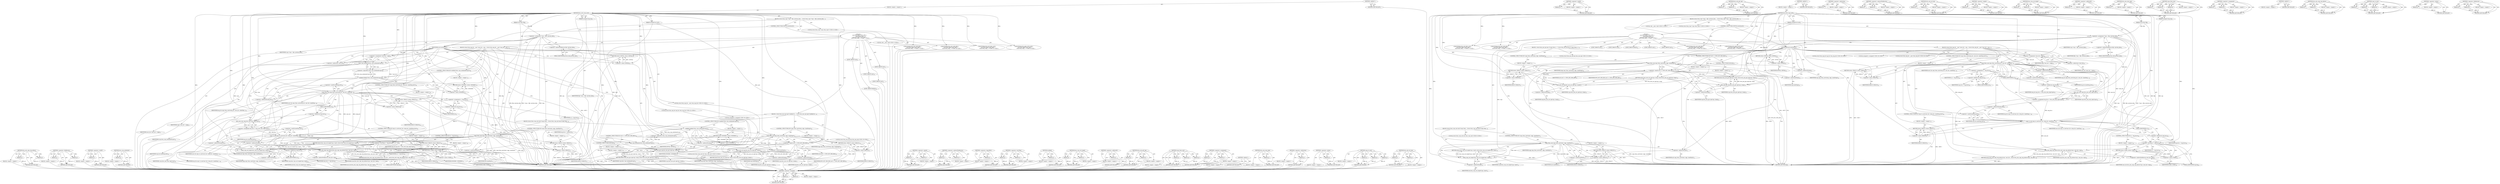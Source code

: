 digraph "kvm_arm_set_reg" {
vulnerable_240 [label=<(METHOD,&lt;operator&gt;.lessThan)>];
vulnerable_241 [label=<(PARAM,p1)>];
vulnerable_242 [label=<(PARAM,p2)>];
vulnerable_243 [label=<(BLOCK,&lt;empty&gt;,&lt;empty&gt;)>];
vulnerable_244 [label=<(METHOD_RETURN,ANY)>];
vulnerable_193 [label=<(METHOD,&lt;operator&gt;.sizeOf)>];
vulnerable_194 [label=<(PARAM,p1)>];
vulnerable_195 [label=<(BLOCK,&lt;empty&gt;,&lt;empty&gt;)>];
vulnerable_196 [label=<(METHOD_RETURN,ANY)>];
vulnerable_216 [label=<(METHOD,kvm_arm_get_reg)>];
vulnerable_217 [label=<(PARAM,p1)>];
vulnerable_218 [label=<(PARAM,p2)>];
vulnerable_219 [label=<(BLOCK,&lt;empty&gt;,&lt;empty&gt;)>];
vulnerable_220 [label=<(METHOD_RETURN,ANY)>];
vulnerable_6 [label=<(METHOD,&lt;global&gt;)<SUB>1</SUB>>];
vulnerable_7 [label=<(BLOCK,&lt;empty&gt;,&lt;empty&gt;)<SUB>1</SUB>>];
vulnerable_8 [label=<(METHOD,kvm_arch_vcpu_ioctl)<SUB>1</SUB>>];
vulnerable_9 [label=<(PARAM,struct file *filp)<SUB>1</SUB>>];
vulnerable_10 [label=<(PARAM,unsigned int ioctl)<SUB>2</SUB>>];
vulnerable_11 [label=<(PARAM,unsigned long arg)<SUB>2</SUB>>];
vulnerable_12 [label=<(BLOCK,{
	struct kvm_vcpu *vcpu = filp-&gt;private_data;
...,{
	struct kvm_vcpu *vcpu = filp-&gt;private_data;
...)<SUB>3</SUB>>];
vulnerable_13 [label="<(LOCAL,struct kvm_vcpu* vcpu: kvm_vcpu*)<SUB>4</SUB>>"];
vulnerable_14 [label=<(&lt;operator&gt;.assignment,*vcpu = filp-&gt;private_data)<SUB>4</SUB>>];
vulnerable_15 [label=<(IDENTIFIER,vcpu,*vcpu = filp-&gt;private_data)<SUB>4</SUB>>];
vulnerable_16 [label=<(&lt;operator&gt;.indirectFieldAccess,filp-&gt;private_data)<SUB>4</SUB>>];
vulnerable_17 [label=<(IDENTIFIER,filp,*vcpu = filp-&gt;private_data)<SUB>4</SUB>>];
vulnerable_18 [label=<(FIELD_IDENTIFIER,private_data,private_data)<SUB>4</SUB>>];
vulnerable_19 [label="<(LOCAL,void __user: void)<SUB>5</SUB>>"];
vulnerable_20 [label=<(CONTROL_STRUCTURE,SWITCH,switch(ioctl))<SUB>7</SUB>>];
vulnerable_21 [label=<(IDENTIFIER,ioctl,switch(ioctl))<SUB>7</SUB>>];
vulnerable_22 [label="<(BLOCK,{
	case KVM_ARM_VCPU_INIT: {
		struct kvm_vcpu_...,{
	case KVM_ARM_VCPU_INIT: {
		struct kvm_vcpu_...)<SUB>7</SUB>>"];
vulnerable_23 [label=<(JUMP_TARGET,case)<SUB>8</SUB>>];
vulnerable_24 [label="<(IDENTIFIER,KVM_ARM_VCPU_INIT,{
	case KVM_ARM_VCPU_INIT: {
		struct kvm_vcpu_...)<SUB>8</SUB>>"];
vulnerable_25 [label=<(BLOCK,{
		struct kvm_vcpu_init init;

		if (copy_from...,{
		struct kvm_vcpu_init init;

		if (copy_from...)<SUB>8</SUB>>];
vulnerable_26 [label="<(LOCAL,struct kvm_vcpu_init init: kvm_vcpu_init)<SUB>9</SUB>>"];
vulnerable_27 [label=<(CONTROL_STRUCTURE,IF,if (copy_from_user(&amp;init, argp, sizeof(init))))<SUB>11</SUB>>];
vulnerable_28 [label=<(copy_from_user,copy_from_user(&amp;init, argp, sizeof(init)))<SUB>11</SUB>>];
vulnerable_29 [label=<(&lt;operator&gt;.addressOf,&amp;init)<SUB>11</SUB>>];
vulnerable_30 [label=<(IDENTIFIER,init,copy_from_user(&amp;init, argp, sizeof(init)))<SUB>11</SUB>>];
vulnerable_31 [label=<(IDENTIFIER,argp,copy_from_user(&amp;init, argp, sizeof(init)))<SUB>11</SUB>>];
vulnerable_32 [label=<(&lt;operator&gt;.sizeOf,sizeof(init))<SUB>11</SUB>>];
vulnerable_33 [label=<(IDENTIFIER,init,sizeof(init))<SUB>11</SUB>>];
vulnerable_34 [label=<(BLOCK,&lt;empty&gt;,&lt;empty&gt;)<SUB>12</SUB>>];
vulnerable_35 [label=<(RETURN,return -EFAULT;,return -EFAULT;)<SUB>12</SUB>>];
vulnerable_36 [label=<(&lt;operator&gt;.minus,-EFAULT)<SUB>12</SUB>>];
vulnerable_37 [label=<(IDENTIFIER,EFAULT,-EFAULT)<SUB>12</SUB>>];
vulnerable_38 [label=<(RETURN,return kvm_vcpu_set_target(vcpu, &amp;init);,return kvm_vcpu_set_target(vcpu, &amp;init);)<SUB>14</SUB>>];
vulnerable_39 [label=<(kvm_vcpu_set_target,kvm_vcpu_set_target(vcpu, &amp;init))<SUB>14</SUB>>];
vulnerable_40 [label=<(IDENTIFIER,vcpu,kvm_vcpu_set_target(vcpu, &amp;init))<SUB>14</SUB>>];
vulnerable_41 [label=<(&lt;operator&gt;.addressOf,&amp;init)<SUB>14</SUB>>];
vulnerable_42 [label=<(IDENTIFIER,init,kvm_vcpu_set_target(vcpu, &amp;init))<SUB>14</SUB>>];
vulnerable_43 [label=<(JUMP_TARGET,case)<SUB>17</SUB>>];
vulnerable_44 [label="<(IDENTIFIER,KVM_SET_ONE_REG,{
	case KVM_ARM_VCPU_INIT: {
		struct kvm_vcpu_...)<SUB>17</SUB>>"];
vulnerable_45 [label=<(JUMP_TARGET,case)<SUB>18</SUB>>];
vulnerable_46 [label="<(IDENTIFIER,KVM_GET_ONE_REG,{
	case KVM_ARM_VCPU_INIT: {
		struct kvm_vcpu_...)<SUB>18</SUB>>"];
vulnerable_47 [label=<(BLOCK,{
 		struct kvm_one_reg reg;
 		if (copy_from_u...,{
 		struct kvm_one_reg reg;
 		if (copy_from_u...)<SUB>18</SUB>>];
vulnerable_48 [label="<(LOCAL,struct kvm_one_reg reg: kvm_one_reg)<SUB>19</SUB>>"];
vulnerable_49 [label=<(CONTROL_STRUCTURE,IF,if (copy_from_user(&amp;reg, argp, sizeof(reg))))<SUB>20</SUB>>];
vulnerable_50 [label=<(copy_from_user,copy_from_user(&amp;reg, argp, sizeof(reg)))<SUB>20</SUB>>];
vulnerable_51 [label=<(&lt;operator&gt;.addressOf,&amp;reg)<SUB>20</SUB>>];
vulnerable_52 [label=<(IDENTIFIER,reg,copy_from_user(&amp;reg, argp, sizeof(reg)))<SUB>20</SUB>>];
vulnerable_53 [label=<(IDENTIFIER,argp,copy_from_user(&amp;reg, argp, sizeof(reg)))<SUB>20</SUB>>];
vulnerable_54 [label=<(&lt;operator&gt;.sizeOf,sizeof(reg))<SUB>20</SUB>>];
vulnerable_55 [label=<(IDENTIFIER,reg,sizeof(reg))<SUB>20</SUB>>];
vulnerable_56 [label=<(BLOCK,&lt;empty&gt;,&lt;empty&gt;)<SUB>21</SUB>>];
vulnerable_57 [label=<(RETURN,return -EFAULT;,return -EFAULT;)<SUB>21</SUB>>];
vulnerable_58 [label=<(&lt;operator&gt;.minus,-EFAULT)<SUB>21</SUB>>];
vulnerable_59 [label=<(IDENTIFIER,EFAULT,-EFAULT)<SUB>21</SUB>>];
vulnerable_60 [label=<(CONTROL_STRUCTURE,IF,if (ioctl == KVM_SET_ONE_REG))<SUB>22</SUB>>];
vulnerable_61 [label=<(&lt;operator&gt;.equals,ioctl == KVM_SET_ONE_REG)<SUB>22</SUB>>];
vulnerable_62 [label=<(IDENTIFIER,ioctl,ioctl == KVM_SET_ONE_REG)<SUB>22</SUB>>];
vulnerable_63 [label=<(IDENTIFIER,KVM_SET_ONE_REG,ioctl == KVM_SET_ONE_REG)<SUB>22</SUB>>];
vulnerable_64 [label=<(BLOCK,&lt;empty&gt;,&lt;empty&gt;)<SUB>23</SUB>>];
vulnerable_65 [label=<(RETURN,return kvm_arm_set_reg(vcpu, &amp;reg);,return kvm_arm_set_reg(vcpu, &amp;reg);)<SUB>23</SUB>>];
vulnerable_66 [label=<(kvm_arm_set_reg,kvm_arm_set_reg(vcpu, &amp;reg))<SUB>23</SUB>>];
vulnerable_67 [label=<(IDENTIFIER,vcpu,kvm_arm_set_reg(vcpu, &amp;reg))<SUB>23</SUB>>];
vulnerable_68 [label=<(&lt;operator&gt;.addressOf,&amp;reg)<SUB>23</SUB>>];
vulnerable_69 [label=<(IDENTIFIER,reg,kvm_arm_set_reg(vcpu, &amp;reg))<SUB>23</SUB>>];
vulnerable_70 [label=<(CONTROL_STRUCTURE,ELSE,else)<SUB>25</SUB>>];
vulnerable_71 [label=<(BLOCK,&lt;empty&gt;,&lt;empty&gt;)<SUB>25</SUB>>];
vulnerable_72 [label=<(RETURN,return kvm_arm_get_reg(vcpu, &amp;reg);,return kvm_arm_get_reg(vcpu, &amp;reg);)<SUB>25</SUB>>];
vulnerable_73 [label=<(kvm_arm_get_reg,kvm_arm_get_reg(vcpu, &amp;reg))<SUB>25</SUB>>];
vulnerable_74 [label=<(IDENTIFIER,vcpu,kvm_arm_get_reg(vcpu, &amp;reg))<SUB>25</SUB>>];
vulnerable_75 [label=<(&lt;operator&gt;.addressOf,&amp;reg)<SUB>25</SUB>>];
vulnerable_76 [label=<(IDENTIFIER,reg,kvm_arm_get_reg(vcpu, &amp;reg))<SUB>25</SUB>>];
vulnerable_77 [label=<(JUMP_TARGET,case)<SUB>27</SUB>>];
vulnerable_78 [label="<(IDENTIFIER,KVM_GET_REG_LIST,{
	case KVM_ARM_VCPU_INIT: {
		struct kvm_vcpu_...)<SUB>27</SUB>>"];
vulnerable_79 [label=<(BLOCK,{
		struct kvm_reg_list __user *user_list = arg...,{
		struct kvm_reg_list __user *user_list = arg...)<SUB>27</SUB>>];
vulnerable_80 [label="<(LOCAL,struct kvm_reg_list __user: kvm_reg_list)<SUB>28</SUB>>"];
vulnerable_81 [label=<(&lt;operator&gt;.assignment,*user_list = argp)<SUB>28</SUB>>];
vulnerable_82 [label=<(&lt;operator&gt;.indirection,*user_list)<SUB>28</SUB>>];
vulnerable_83 [label=<(IDENTIFIER,user_list,*user_list = argp)<SUB>28</SUB>>];
vulnerable_84 [label=<(IDENTIFIER,argp,*user_list = argp)<SUB>28</SUB>>];
vulnerable_85 [label="<(LOCAL,struct kvm_reg_list reg_list: kvm_reg_list)<SUB>29</SUB>>"];
vulnerable_86 [label="<(LOCAL,unsigned n: unsigned)<SUB>30</SUB>>"];
vulnerable_87 [label=<(CONTROL_STRUCTURE,IF,if (copy_from_user(&amp;reg_list, user_list, sizeof(reg_list))))<SUB>32</SUB>>];
vulnerable_88 [label=<(copy_from_user,copy_from_user(&amp;reg_list, user_list, sizeof(reg...)<SUB>32</SUB>>];
vulnerable_89 [label=<(&lt;operator&gt;.addressOf,&amp;reg_list)<SUB>32</SUB>>];
vulnerable_90 [label=<(IDENTIFIER,reg_list,copy_from_user(&amp;reg_list, user_list, sizeof(reg...)<SUB>32</SUB>>];
vulnerable_91 [label=<(IDENTIFIER,user_list,copy_from_user(&amp;reg_list, user_list, sizeof(reg...)<SUB>32</SUB>>];
vulnerable_92 [label=<(&lt;operator&gt;.sizeOf,sizeof(reg_list))<SUB>32</SUB>>];
vulnerable_93 [label=<(IDENTIFIER,reg_list,sizeof(reg_list))<SUB>32</SUB>>];
vulnerable_94 [label=<(BLOCK,&lt;empty&gt;,&lt;empty&gt;)<SUB>33</SUB>>];
vulnerable_95 [label=<(RETURN,return -EFAULT;,return -EFAULT;)<SUB>33</SUB>>];
vulnerable_96 [label=<(&lt;operator&gt;.minus,-EFAULT)<SUB>33</SUB>>];
vulnerable_97 [label=<(IDENTIFIER,EFAULT,-EFAULT)<SUB>33</SUB>>];
vulnerable_98 [label=<(&lt;operator&gt;.assignment,n = reg_list.n)<SUB>34</SUB>>];
vulnerable_99 [label=<(IDENTIFIER,n,n = reg_list.n)<SUB>34</SUB>>];
vulnerable_100 [label=<(&lt;operator&gt;.fieldAccess,reg_list.n)<SUB>34</SUB>>];
vulnerable_101 [label=<(IDENTIFIER,reg_list,n = reg_list.n)<SUB>34</SUB>>];
vulnerable_102 [label=<(FIELD_IDENTIFIER,n,n)<SUB>34</SUB>>];
vulnerable_103 [label=<(&lt;operator&gt;.assignment,reg_list.n = kvm_arm_num_regs(vcpu))<SUB>35</SUB>>];
vulnerable_104 [label=<(&lt;operator&gt;.fieldAccess,reg_list.n)<SUB>35</SUB>>];
vulnerable_105 [label=<(IDENTIFIER,reg_list,reg_list.n = kvm_arm_num_regs(vcpu))<SUB>35</SUB>>];
vulnerable_106 [label=<(FIELD_IDENTIFIER,n,n)<SUB>35</SUB>>];
vulnerable_107 [label=<(kvm_arm_num_regs,kvm_arm_num_regs(vcpu))<SUB>35</SUB>>];
vulnerable_108 [label=<(IDENTIFIER,vcpu,kvm_arm_num_regs(vcpu))<SUB>35</SUB>>];
vulnerable_109 [label=<(CONTROL_STRUCTURE,IF,if (copy_to_user(user_list, &amp;reg_list, sizeof(reg_list))))<SUB>36</SUB>>];
vulnerable_110 [label=<(copy_to_user,copy_to_user(user_list, &amp;reg_list, sizeof(reg_l...)<SUB>36</SUB>>];
vulnerable_111 [label=<(IDENTIFIER,user_list,copy_to_user(user_list, &amp;reg_list, sizeof(reg_l...)<SUB>36</SUB>>];
vulnerable_112 [label=<(&lt;operator&gt;.addressOf,&amp;reg_list)<SUB>36</SUB>>];
vulnerable_113 [label=<(IDENTIFIER,reg_list,copy_to_user(user_list, &amp;reg_list, sizeof(reg_l...)<SUB>36</SUB>>];
vulnerable_114 [label=<(&lt;operator&gt;.sizeOf,sizeof(reg_list))<SUB>36</SUB>>];
vulnerable_115 [label=<(IDENTIFIER,reg_list,sizeof(reg_list))<SUB>36</SUB>>];
vulnerable_116 [label=<(BLOCK,&lt;empty&gt;,&lt;empty&gt;)<SUB>37</SUB>>];
vulnerable_117 [label=<(RETURN,return -EFAULT;,return -EFAULT;)<SUB>37</SUB>>];
vulnerable_118 [label=<(&lt;operator&gt;.minus,-EFAULT)<SUB>37</SUB>>];
vulnerable_119 [label=<(IDENTIFIER,EFAULT,-EFAULT)<SUB>37</SUB>>];
vulnerable_120 [label=<(CONTROL_STRUCTURE,IF,if (n &lt; reg_list.n))<SUB>38</SUB>>];
vulnerable_121 [label=<(&lt;operator&gt;.lessThan,n &lt; reg_list.n)<SUB>38</SUB>>];
vulnerable_122 [label=<(IDENTIFIER,n,n &lt; reg_list.n)<SUB>38</SUB>>];
vulnerable_123 [label=<(&lt;operator&gt;.fieldAccess,reg_list.n)<SUB>38</SUB>>];
vulnerable_124 [label=<(IDENTIFIER,reg_list,n &lt; reg_list.n)<SUB>38</SUB>>];
vulnerable_125 [label=<(FIELD_IDENTIFIER,n,n)<SUB>38</SUB>>];
vulnerable_126 [label=<(BLOCK,&lt;empty&gt;,&lt;empty&gt;)<SUB>39</SUB>>];
vulnerable_127 [label=<(RETURN,return -E2BIG;,return -E2BIG;)<SUB>39</SUB>>];
vulnerable_128 [label=<(&lt;operator&gt;.minus,-E2BIG)<SUB>39</SUB>>];
vulnerable_129 [label=<(IDENTIFIER,E2BIG,-E2BIG)<SUB>39</SUB>>];
vulnerable_130 [label=<(RETURN,return kvm_arm_copy_reg_indices(vcpu, user_list...,return kvm_arm_copy_reg_indices(vcpu, user_list...)<SUB>40</SUB>>];
vulnerable_131 [label=<(kvm_arm_copy_reg_indices,kvm_arm_copy_reg_indices(vcpu, user_list-&gt;reg))<SUB>40</SUB>>];
vulnerable_132 [label=<(IDENTIFIER,vcpu,kvm_arm_copy_reg_indices(vcpu, user_list-&gt;reg))<SUB>40</SUB>>];
vulnerable_133 [label=<(&lt;operator&gt;.indirectFieldAccess,user_list-&gt;reg)<SUB>40</SUB>>];
vulnerable_134 [label=<(IDENTIFIER,user_list,kvm_arm_copy_reg_indices(vcpu, user_list-&gt;reg))<SUB>40</SUB>>];
vulnerable_135 [label=<(FIELD_IDENTIFIER,reg,reg)<SUB>40</SUB>>];
vulnerable_136 [label=<(JUMP_TARGET,default)<SUB>42</SUB>>];
vulnerable_137 [label=<(RETURN,return -EINVAL;,return -EINVAL;)<SUB>43</SUB>>];
vulnerable_138 [label=<(&lt;operator&gt;.minus,-EINVAL)<SUB>43</SUB>>];
vulnerable_139 [label=<(IDENTIFIER,EINVAL,-EINVAL)<SUB>43</SUB>>];
vulnerable_140 [label=<(METHOD_RETURN,long)<SUB>1</SUB>>];
vulnerable_142 [label=<(METHOD_RETURN,ANY)<SUB>1</SUB>>];
vulnerable_221 [label=<(METHOD,&lt;operator&gt;.indirection)>];
vulnerable_222 [label=<(PARAM,p1)>];
vulnerable_223 [label=<(BLOCK,&lt;empty&gt;,&lt;empty&gt;)>];
vulnerable_224 [label=<(METHOD_RETURN,ANY)>];
vulnerable_178 [label=<(METHOD,&lt;operator&gt;.indirectFieldAccess)>];
vulnerable_179 [label=<(PARAM,p1)>];
vulnerable_180 [label=<(PARAM,p2)>];
vulnerable_181 [label=<(BLOCK,&lt;empty&gt;,&lt;empty&gt;)>];
vulnerable_182 [label=<(METHOD_RETURN,ANY)>];
vulnerable_211 [label=<(METHOD,kvm_arm_set_reg)>];
vulnerable_212 [label=<(PARAM,p1)>];
vulnerable_213 [label=<(PARAM,p2)>];
vulnerable_214 [label=<(BLOCK,&lt;empty&gt;,&lt;empty&gt;)>];
vulnerable_215 [label=<(METHOD_RETURN,ANY)>];
vulnerable_206 [label=<(METHOD,&lt;operator&gt;.equals)>];
vulnerable_207 [label=<(PARAM,p1)>];
vulnerable_208 [label=<(PARAM,p2)>];
vulnerable_209 [label=<(BLOCK,&lt;empty&gt;,&lt;empty&gt;)>];
vulnerable_210 [label=<(METHOD_RETURN,ANY)>];
vulnerable_201 [label=<(METHOD,kvm_vcpu_set_target)>];
vulnerable_202 [label=<(PARAM,p1)>];
vulnerable_203 [label=<(PARAM,p2)>];
vulnerable_204 [label=<(BLOCK,&lt;empty&gt;,&lt;empty&gt;)>];
vulnerable_205 [label=<(METHOD_RETURN,ANY)>];
vulnerable_189 [label=<(METHOD,&lt;operator&gt;.addressOf)>];
vulnerable_190 [label=<(PARAM,p1)>];
vulnerable_191 [label=<(BLOCK,&lt;empty&gt;,&lt;empty&gt;)>];
vulnerable_192 [label=<(METHOD_RETURN,ANY)>];
vulnerable_230 [label=<(METHOD,kvm_arm_num_regs)>];
vulnerable_231 [label=<(PARAM,p1)>];
vulnerable_232 [label=<(BLOCK,&lt;empty&gt;,&lt;empty&gt;)>];
vulnerable_233 [label=<(METHOD_RETURN,ANY)>];
vulnerable_183 [label=<(METHOD,copy_from_user)>];
vulnerable_184 [label=<(PARAM,p1)>];
vulnerable_185 [label=<(PARAM,p2)>];
vulnerable_186 [label=<(PARAM,p3)>];
vulnerable_187 [label=<(BLOCK,&lt;empty&gt;,&lt;empty&gt;)>];
vulnerable_188 [label=<(METHOD_RETURN,ANY)>];
vulnerable_173 [label=<(METHOD,&lt;operator&gt;.assignment)>];
vulnerable_174 [label=<(PARAM,p1)>];
vulnerable_175 [label=<(PARAM,p2)>];
vulnerable_176 [label=<(BLOCK,&lt;empty&gt;,&lt;empty&gt;)>];
vulnerable_177 [label=<(METHOD_RETURN,ANY)>];
vulnerable_167 [label=<(METHOD,&lt;global&gt;)<SUB>1</SUB>>];
vulnerable_168 [label=<(BLOCK,&lt;empty&gt;,&lt;empty&gt;)>];
vulnerable_169 [label=<(METHOD_RETURN,ANY)>];
vulnerable_245 [label=<(METHOD,kvm_arm_copy_reg_indices)>];
vulnerable_246 [label=<(PARAM,p1)>];
vulnerable_247 [label=<(PARAM,p2)>];
vulnerable_248 [label=<(BLOCK,&lt;empty&gt;,&lt;empty&gt;)>];
vulnerable_249 [label=<(METHOD_RETURN,ANY)>];
vulnerable_234 [label=<(METHOD,copy_to_user)>];
vulnerable_235 [label=<(PARAM,p1)>];
vulnerable_236 [label=<(PARAM,p2)>];
vulnerable_237 [label=<(PARAM,p3)>];
vulnerable_238 [label=<(BLOCK,&lt;empty&gt;,&lt;empty&gt;)>];
vulnerable_239 [label=<(METHOD_RETURN,ANY)>];
vulnerable_197 [label=<(METHOD,&lt;operator&gt;.minus)>];
vulnerable_198 [label=<(PARAM,p1)>];
vulnerable_199 [label=<(BLOCK,&lt;empty&gt;,&lt;empty&gt;)>];
vulnerable_200 [label=<(METHOD_RETURN,ANY)>];
vulnerable_225 [label=<(METHOD,&lt;operator&gt;.fieldAccess)>];
vulnerable_226 [label=<(PARAM,p1)>];
vulnerable_227 [label=<(PARAM,p2)>];
vulnerable_228 [label=<(BLOCK,&lt;empty&gt;,&lt;empty&gt;)>];
vulnerable_229 [label=<(METHOD_RETURN,ANY)>];
fixed_275 [label=<(METHOD,kvm_arm_copy_reg_indices)>];
fixed_276 [label=<(PARAM,p1)>];
fixed_277 [label=<(PARAM,p2)>];
fixed_278 [label=<(BLOCK,&lt;empty&gt;,&lt;empty&gt;)>];
fixed_279 [label=<(METHOD_RETURN,ANY)>];
fixed_255 [label=<(METHOD,&lt;operator&gt;.fieldAccess)>];
fixed_256 [label=<(PARAM,p1)>];
fixed_257 [label=<(PARAM,p2)>];
fixed_258 [label=<(BLOCK,&lt;empty&gt;,&lt;empty&gt;)>];
fixed_259 [label=<(METHOD_RETURN,ANY)>];
fixed_211 [label=<(METHOD,&lt;operator&gt;.sizeOf)>];
fixed_212 [label=<(PARAM,p1)>];
fixed_213 [label=<(BLOCK,&lt;empty&gt;,&lt;empty&gt;)>];
fixed_214 [label=<(METHOD_RETURN,ANY)>];
fixed_232 [label=<(METHOD,kvm_vcpu_initialized)>];
fixed_233 [label=<(PARAM,p1)>];
fixed_234 [label=<(BLOCK,&lt;empty&gt;,&lt;empty&gt;)>];
fixed_235 [label=<(METHOD_RETURN,ANY)>];
fixed_6 [label=<(METHOD,&lt;global&gt;)<SUB>1</SUB>>];
fixed_7 [label=<(BLOCK,&lt;empty&gt;,&lt;empty&gt;)<SUB>1</SUB>>];
fixed_8 [label=<(METHOD,kvm_arch_vcpu_ioctl)<SUB>1</SUB>>];
fixed_9 [label=<(PARAM,struct file *filp)<SUB>1</SUB>>];
fixed_10 [label=<(PARAM,unsigned int ioctl)<SUB>2</SUB>>];
fixed_11 [label=<(PARAM,unsigned long arg)<SUB>2</SUB>>];
fixed_12 [label=<(BLOCK,{
	struct kvm_vcpu *vcpu = filp-&gt;private_data;
...,{
	struct kvm_vcpu *vcpu = filp-&gt;private_data;
...)<SUB>3</SUB>>];
fixed_13 [label="<(LOCAL,struct kvm_vcpu* vcpu: kvm_vcpu*)<SUB>4</SUB>>"];
fixed_14 [label=<(&lt;operator&gt;.assignment,*vcpu = filp-&gt;private_data)<SUB>4</SUB>>];
fixed_15 [label=<(IDENTIFIER,vcpu,*vcpu = filp-&gt;private_data)<SUB>4</SUB>>];
fixed_16 [label=<(&lt;operator&gt;.indirectFieldAccess,filp-&gt;private_data)<SUB>4</SUB>>];
fixed_17 [label=<(IDENTIFIER,filp,*vcpu = filp-&gt;private_data)<SUB>4</SUB>>];
fixed_18 [label=<(FIELD_IDENTIFIER,private_data,private_data)<SUB>4</SUB>>];
fixed_19 [label="<(LOCAL,void __user: void)<SUB>5</SUB>>"];
fixed_20 [label=<(CONTROL_STRUCTURE,SWITCH,switch(ioctl))<SUB>7</SUB>>];
fixed_21 [label=<(IDENTIFIER,ioctl,switch(ioctl))<SUB>7</SUB>>];
fixed_22 [label="<(BLOCK,{
	case KVM_ARM_VCPU_INIT: {
		struct kvm_vcpu_...,{
	case KVM_ARM_VCPU_INIT: {
		struct kvm_vcpu_...)<SUB>7</SUB>>"];
fixed_23 [label=<(JUMP_TARGET,case)<SUB>8</SUB>>];
fixed_24 [label="<(IDENTIFIER,KVM_ARM_VCPU_INIT,{
	case KVM_ARM_VCPU_INIT: {
		struct kvm_vcpu_...)<SUB>8</SUB>>"];
fixed_25 [label=<(BLOCK,{
		struct kvm_vcpu_init init;

		if (copy_from...,{
		struct kvm_vcpu_init init;

		if (copy_from...)<SUB>8</SUB>>];
fixed_26 [label="<(LOCAL,struct kvm_vcpu_init init: kvm_vcpu_init)<SUB>9</SUB>>"];
fixed_27 [label=<(CONTROL_STRUCTURE,IF,if (copy_from_user(&amp;init, argp, sizeof(init))))<SUB>11</SUB>>];
fixed_28 [label=<(copy_from_user,copy_from_user(&amp;init, argp, sizeof(init)))<SUB>11</SUB>>];
fixed_29 [label=<(&lt;operator&gt;.addressOf,&amp;init)<SUB>11</SUB>>];
fixed_30 [label=<(IDENTIFIER,init,copy_from_user(&amp;init, argp, sizeof(init)))<SUB>11</SUB>>];
fixed_31 [label=<(IDENTIFIER,argp,copy_from_user(&amp;init, argp, sizeof(init)))<SUB>11</SUB>>];
fixed_32 [label=<(&lt;operator&gt;.sizeOf,sizeof(init))<SUB>11</SUB>>];
fixed_33 [label=<(IDENTIFIER,init,sizeof(init))<SUB>11</SUB>>];
fixed_34 [label=<(BLOCK,&lt;empty&gt;,&lt;empty&gt;)<SUB>12</SUB>>];
fixed_35 [label=<(RETURN,return -EFAULT;,return -EFAULT;)<SUB>12</SUB>>];
fixed_36 [label=<(&lt;operator&gt;.minus,-EFAULT)<SUB>12</SUB>>];
fixed_37 [label=<(IDENTIFIER,EFAULT,-EFAULT)<SUB>12</SUB>>];
fixed_38 [label=<(RETURN,return kvm_vcpu_set_target(vcpu, &amp;init);,return kvm_vcpu_set_target(vcpu, &amp;init);)<SUB>14</SUB>>];
fixed_39 [label=<(kvm_vcpu_set_target,kvm_vcpu_set_target(vcpu, &amp;init))<SUB>14</SUB>>];
fixed_40 [label=<(IDENTIFIER,vcpu,kvm_vcpu_set_target(vcpu, &amp;init))<SUB>14</SUB>>];
fixed_41 [label=<(&lt;operator&gt;.addressOf,&amp;init)<SUB>14</SUB>>];
fixed_42 [label=<(IDENTIFIER,init,kvm_vcpu_set_target(vcpu, &amp;init))<SUB>14</SUB>>];
fixed_43 [label=<(JUMP_TARGET,case)<SUB>17</SUB>>];
fixed_44 [label="<(IDENTIFIER,KVM_SET_ONE_REG,{
	case KVM_ARM_VCPU_INIT: {
		struct kvm_vcpu_...)<SUB>17</SUB>>"];
fixed_45 [label=<(JUMP_TARGET,case)<SUB>18</SUB>>];
fixed_46 [label="<(IDENTIFIER,KVM_GET_ONE_REG,{
	case KVM_ARM_VCPU_INIT: {
		struct kvm_vcpu_...)<SUB>18</SUB>>"];
fixed_47 [label=<(BLOCK,{
 		struct kvm_one_reg reg;

		if (unlikely(!k...,{
 		struct kvm_one_reg reg;

		if (unlikely(!k...)<SUB>18</SUB>>];
fixed_48 [label="<(LOCAL,struct kvm_one_reg reg: kvm_one_reg)<SUB>19</SUB>>"];
fixed_49 [label=<(CONTROL_STRUCTURE,IF,if (unlikely(!kvm_vcpu_initialized(vcpu))))<SUB>21</SUB>>];
fixed_50 [label=<(unlikely,unlikely(!kvm_vcpu_initialized(vcpu)))<SUB>21</SUB>>];
fixed_51 [label=<(&lt;operator&gt;.logicalNot,!kvm_vcpu_initialized(vcpu))<SUB>21</SUB>>];
fixed_52 [label=<(kvm_vcpu_initialized,kvm_vcpu_initialized(vcpu))<SUB>21</SUB>>];
fixed_53 [label=<(IDENTIFIER,vcpu,kvm_vcpu_initialized(vcpu))<SUB>21</SUB>>];
fixed_54 [label=<(BLOCK,&lt;empty&gt;,&lt;empty&gt;)<SUB>22</SUB>>];
fixed_55 [label=<(RETURN,return -ENOEXEC;,return -ENOEXEC;)<SUB>22</SUB>>];
fixed_56 [label=<(&lt;operator&gt;.minus,-ENOEXEC)<SUB>22</SUB>>];
fixed_57 [label=<(IDENTIFIER,ENOEXEC,-ENOEXEC)<SUB>22</SUB>>];
fixed_58 [label=<(CONTROL_STRUCTURE,IF,if (copy_from_user(&amp;reg, argp, sizeof(reg))))<SUB>24</SUB>>];
fixed_59 [label=<(copy_from_user,copy_from_user(&amp;reg, argp, sizeof(reg)))<SUB>24</SUB>>];
fixed_60 [label=<(&lt;operator&gt;.addressOf,&amp;reg)<SUB>24</SUB>>];
fixed_61 [label=<(IDENTIFIER,reg,copy_from_user(&amp;reg, argp, sizeof(reg)))<SUB>24</SUB>>];
fixed_62 [label=<(IDENTIFIER,argp,copy_from_user(&amp;reg, argp, sizeof(reg)))<SUB>24</SUB>>];
fixed_63 [label=<(&lt;operator&gt;.sizeOf,sizeof(reg))<SUB>24</SUB>>];
fixed_64 [label=<(IDENTIFIER,reg,sizeof(reg))<SUB>24</SUB>>];
fixed_65 [label=<(BLOCK,&lt;empty&gt;,&lt;empty&gt;)<SUB>25</SUB>>];
fixed_66 [label=<(RETURN,return -EFAULT;,return -EFAULT;)<SUB>25</SUB>>];
fixed_67 [label=<(&lt;operator&gt;.minus,-EFAULT)<SUB>25</SUB>>];
fixed_68 [label=<(IDENTIFIER,EFAULT,-EFAULT)<SUB>25</SUB>>];
fixed_69 [label=<(CONTROL_STRUCTURE,IF,if (ioctl == KVM_SET_ONE_REG))<SUB>26</SUB>>];
fixed_70 [label=<(&lt;operator&gt;.equals,ioctl == KVM_SET_ONE_REG)<SUB>26</SUB>>];
fixed_71 [label=<(IDENTIFIER,ioctl,ioctl == KVM_SET_ONE_REG)<SUB>26</SUB>>];
fixed_72 [label=<(IDENTIFIER,KVM_SET_ONE_REG,ioctl == KVM_SET_ONE_REG)<SUB>26</SUB>>];
fixed_73 [label=<(BLOCK,&lt;empty&gt;,&lt;empty&gt;)<SUB>27</SUB>>];
fixed_74 [label=<(RETURN,return kvm_arm_set_reg(vcpu, &amp;reg);,return kvm_arm_set_reg(vcpu, &amp;reg);)<SUB>27</SUB>>];
fixed_75 [label=<(kvm_arm_set_reg,kvm_arm_set_reg(vcpu, &amp;reg))<SUB>27</SUB>>];
fixed_76 [label=<(IDENTIFIER,vcpu,kvm_arm_set_reg(vcpu, &amp;reg))<SUB>27</SUB>>];
fixed_77 [label=<(&lt;operator&gt;.addressOf,&amp;reg)<SUB>27</SUB>>];
fixed_78 [label=<(IDENTIFIER,reg,kvm_arm_set_reg(vcpu, &amp;reg))<SUB>27</SUB>>];
fixed_79 [label=<(CONTROL_STRUCTURE,ELSE,else)<SUB>29</SUB>>];
fixed_80 [label=<(BLOCK,&lt;empty&gt;,&lt;empty&gt;)<SUB>29</SUB>>];
fixed_81 [label=<(RETURN,return kvm_arm_get_reg(vcpu, &amp;reg);,return kvm_arm_get_reg(vcpu, &amp;reg);)<SUB>29</SUB>>];
fixed_82 [label=<(kvm_arm_get_reg,kvm_arm_get_reg(vcpu, &amp;reg))<SUB>29</SUB>>];
fixed_83 [label=<(IDENTIFIER,vcpu,kvm_arm_get_reg(vcpu, &amp;reg))<SUB>29</SUB>>];
fixed_84 [label=<(&lt;operator&gt;.addressOf,&amp;reg)<SUB>29</SUB>>];
fixed_85 [label=<(IDENTIFIER,reg,kvm_arm_get_reg(vcpu, &amp;reg))<SUB>29</SUB>>];
fixed_86 [label=<(JUMP_TARGET,case)<SUB>31</SUB>>];
fixed_87 [label="<(IDENTIFIER,KVM_GET_REG_LIST,{
	case KVM_ARM_VCPU_INIT: {
		struct kvm_vcpu_...)<SUB>31</SUB>>"];
fixed_88 [label=<(BLOCK,{
		struct kvm_reg_list __user *user_list = arg...,{
		struct kvm_reg_list __user *user_list = arg...)<SUB>31</SUB>>];
fixed_89 [label="<(LOCAL,struct kvm_reg_list __user: kvm_reg_list)<SUB>32</SUB>>"];
fixed_90 [label=<(&lt;operator&gt;.assignment,*user_list = argp)<SUB>32</SUB>>];
fixed_91 [label=<(&lt;operator&gt;.indirection,*user_list)<SUB>32</SUB>>];
fixed_92 [label=<(IDENTIFIER,user_list,*user_list = argp)<SUB>32</SUB>>];
fixed_93 [label=<(IDENTIFIER,argp,*user_list = argp)<SUB>32</SUB>>];
fixed_94 [label="<(LOCAL,struct kvm_reg_list reg_list: kvm_reg_list)<SUB>33</SUB>>"];
fixed_95 [label="<(LOCAL,unsigned n: unsigned)<SUB>34</SUB>>"];
fixed_96 [label=<(CONTROL_STRUCTURE,IF,if (unlikely(!kvm_vcpu_initialized(vcpu))))<SUB>36</SUB>>];
fixed_97 [label=<(unlikely,unlikely(!kvm_vcpu_initialized(vcpu)))<SUB>36</SUB>>];
fixed_98 [label=<(&lt;operator&gt;.logicalNot,!kvm_vcpu_initialized(vcpu))<SUB>36</SUB>>];
fixed_99 [label=<(kvm_vcpu_initialized,kvm_vcpu_initialized(vcpu))<SUB>36</SUB>>];
fixed_100 [label=<(IDENTIFIER,vcpu,kvm_vcpu_initialized(vcpu))<SUB>36</SUB>>];
fixed_101 [label=<(BLOCK,&lt;empty&gt;,&lt;empty&gt;)<SUB>37</SUB>>];
fixed_102 [label=<(RETURN,return -ENOEXEC;,return -ENOEXEC;)<SUB>37</SUB>>];
fixed_103 [label=<(&lt;operator&gt;.minus,-ENOEXEC)<SUB>37</SUB>>];
fixed_104 [label=<(IDENTIFIER,ENOEXEC,-ENOEXEC)<SUB>37</SUB>>];
fixed_105 [label=<(CONTROL_STRUCTURE,IF,if (copy_from_user(&amp;reg_list, user_list, sizeof(reg_list))))<SUB>39</SUB>>];
fixed_106 [label=<(copy_from_user,copy_from_user(&amp;reg_list, user_list, sizeof(reg...)<SUB>39</SUB>>];
fixed_107 [label=<(&lt;operator&gt;.addressOf,&amp;reg_list)<SUB>39</SUB>>];
fixed_108 [label=<(IDENTIFIER,reg_list,copy_from_user(&amp;reg_list, user_list, sizeof(reg...)<SUB>39</SUB>>];
fixed_109 [label=<(IDENTIFIER,user_list,copy_from_user(&amp;reg_list, user_list, sizeof(reg...)<SUB>39</SUB>>];
fixed_110 [label=<(&lt;operator&gt;.sizeOf,sizeof(reg_list))<SUB>39</SUB>>];
fixed_111 [label=<(IDENTIFIER,reg_list,sizeof(reg_list))<SUB>39</SUB>>];
fixed_112 [label=<(BLOCK,&lt;empty&gt;,&lt;empty&gt;)<SUB>40</SUB>>];
fixed_113 [label=<(RETURN,return -EFAULT;,return -EFAULT;)<SUB>40</SUB>>];
fixed_114 [label=<(&lt;operator&gt;.minus,-EFAULT)<SUB>40</SUB>>];
fixed_115 [label=<(IDENTIFIER,EFAULT,-EFAULT)<SUB>40</SUB>>];
fixed_116 [label=<(&lt;operator&gt;.assignment,n = reg_list.n)<SUB>41</SUB>>];
fixed_117 [label=<(IDENTIFIER,n,n = reg_list.n)<SUB>41</SUB>>];
fixed_118 [label=<(&lt;operator&gt;.fieldAccess,reg_list.n)<SUB>41</SUB>>];
fixed_119 [label=<(IDENTIFIER,reg_list,n = reg_list.n)<SUB>41</SUB>>];
fixed_120 [label=<(FIELD_IDENTIFIER,n,n)<SUB>41</SUB>>];
fixed_121 [label=<(&lt;operator&gt;.assignment,reg_list.n = kvm_arm_num_regs(vcpu))<SUB>42</SUB>>];
fixed_122 [label=<(&lt;operator&gt;.fieldAccess,reg_list.n)<SUB>42</SUB>>];
fixed_123 [label=<(IDENTIFIER,reg_list,reg_list.n = kvm_arm_num_regs(vcpu))<SUB>42</SUB>>];
fixed_124 [label=<(FIELD_IDENTIFIER,n,n)<SUB>42</SUB>>];
fixed_125 [label=<(kvm_arm_num_regs,kvm_arm_num_regs(vcpu))<SUB>42</SUB>>];
fixed_126 [label=<(IDENTIFIER,vcpu,kvm_arm_num_regs(vcpu))<SUB>42</SUB>>];
fixed_127 [label=<(CONTROL_STRUCTURE,IF,if (copy_to_user(user_list, &amp;reg_list, sizeof(reg_list))))<SUB>43</SUB>>];
fixed_128 [label=<(copy_to_user,copy_to_user(user_list, &amp;reg_list, sizeof(reg_l...)<SUB>43</SUB>>];
fixed_129 [label=<(IDENTIFIER,user_list,copy_to_user(user_list, &amp;reg_list, sizeof(reg_l...)<SUB>43</SUB>>];
fixed_130 [label=<(&lt;operator&gt;.addressOf,&amp;reg_list)<SUB>43</SUB>>];
fixed_131 [label=<(IDENTIFIER,reg_list,copy_to_user(user_list, &amp;reg_list, sizeof(reg_l...)<SUB>43</SUB>>];
fixed_132 [label=<(&lt;operator&gt;.sizeOf,sizeof(reg_list))<SUB>43</SUB>>];
fixed_133 [label=<(IDENTIFIER,reg_list,sizeof(reg_list))<SUB>43</SUB>>];
fixed_134 [label=<(BLOCK,&lt;empty&gt;,&lt;empty&gt;)<SUB>44</SUB>>];
fixed_135 [label=<(RETURN,return -EFAULT;,return -EFAULT;)<SUB>44</SUB>>];
fixed_136 [label=<(&lt;operator&gt;.minus,-EFAULT)<SUB>44</SUB>>];
fixed_137 [label=<(IDENTIFIER,EFAULT,-EFAULT)<SUB>44</SUB>>];
fixed_138 [label=<(CONTROL_STRUCTURE,IF,if (n &lt; reg_list.n))<SUB>45</SUB>>];
fixed_139 [label=<(&lt;operator&gt;.lessThan,n &lt; reg_list.n)<SUB>45</SUB>>];
fixed_140 [label=<(IDENTIFIER,n,n &lt; reg_list.n)<SUB>45</SUB>>];
fixed_141 [label=<(&lt;operator&gt;.fieldAccess,reg_list.n)<SUB>45</SUB>>];
fixed_142 [label=<(IDENTIFIER,reg_list,n &lt; reg_list.n)<SUB>45</SUB>>];
fixed_143 [label=<(FIELD_IDENTIFIER,n,n)<SUB>45</SUB>>];
fixed_144 [label=<(BLOCK,&lt;empty&gt;,&lt;empty&gt;)<SUB>46</SUB>>];
fixed_145 [label=<(RETURN,return -E2BIG;,return -E2BIG;)<SUB>46</SUB>>];
fixed_146 [label=<(&lt;operator&gt;.minus,-E2BIG)<SUB>46</SUB>>];
fixed_147 [label=<(IDENTIFIER,E2BIG,-E2BIG)<SUB>46</SUB>>];
fixed_148 [label=<(RETURN,return kvm_arm_copy_reg_indices(vcpu, user_list...,return kvm_arm_copy_reg_indices(vcpu, user_list...)<SUB>47</SUB>>];
fixed_149 [label=<(kvm_arm_copy_reg_indices,kvm_arm_copy_reg_indices(vcpu, user_list-&gt;reg))<SUB>47</SUB>>];
fixed_150 [label=<(IDENTIFIER,vcpu,kvm_arm_copy_reg_indices(vcpu, user_list-&gt;reg))<SUB>47</SUB>>];
fixed_151 [label=<(&lt;operator&gt;.indirectFieldAccess,user_list-&gt;reg)<SUB>47</SUB>>];
fixed_152 [label=<(IDENTIFIER,user_list,kvm_arm_copy_reg_indices(vcpu, user_list-&gt;reg))<SUB>47</SUB>>];
fixed_153 [label=<(FIELD_IDENTIFIER,reg,reg)<SUB>47</SUB>>];
fixed_154 [label=<(JUMP_TARGET,default)<SUB>49</SUB>>];
fixed_155 [label=<(RETURN,return -EINVAL;,return -EINVAL;)<SUB>50</SUB>>];
fixed_156 [label=<(&lt;operator&gt;.minus,-EINVAL)<SUB>50</SUB>>];
fixed_157 [label=<(IDENTIFIER,EINVAL,-EINVAL)<SUB>50</SUB>>];
fixed_158 [label=<(METHOD_RETURN,long)<SUB>1</SUB>>];
fixed_160 [label=<(METHOD_RETURN,ANY)<SUB>1</SUB>>];
fixed_236 [label=<(METHOD,&lt;operator&gt;.equals)>];
fixed_237 [label=<(PARAM,p1)>];
fixed_238 [label=<(PARAM,p2)>];
fixed_239 [label=<(BLOCK,&lt;empty&gt;,&lt;empty&gt;)>];
fixed_240 [label=<(METHOD_RETURN,ANY)>];
fixed_196 [label=<(METHOD,&lt;operator&gt;.indirectFieldAccess)>];
fixed_197 [label=<(PARAM,p1)>];
fixed_198 [label=<(PARAM,p2)>];
fixed_199 [label=<(BLOCK,&lt;empty&gt;,&lt;empty&gt;)>];
fixed_200 [label=<(METHOD_RETURN,ANY)>];
fixed_228 [label=<(METHOD,&lt;operator&gt;.logicalNot)>];
fixed_229 [label=<(PARAM,p1)>];
fixed_230 [label=<(BLOCK,&lt;empty&gt;,&lt;empty&gt;)>];
fixed_231 [label=<(METHOD_RETURN,ANY)>];
fixed_270 [label=<(METHOD,&lt;operator&gt;.lessThan)>];
fixed_271 [label=<(PARAM,p1)>];
fixed_272 [label=<(PARAM,p2)>];
fixed_273 [label=<(BLOCK,&lt;empty&gt;,&lt;empty&gt;)>];
fixed_274 [label=<(METHOD_RETURN,ANY)>];
fixed_224 [label=<(METHOD,unlikely)>];
fixed_225 [label=<(PARAM,p1)>];
fixed_226 [label=<(BLOCK,&lt;empty&gt;,&lt;empty&gt;)>];
fixed_227 [label=<(METHOD_RETURN,ANY)>];
fixed_219 [label=<(METHOD,kvm_vcpu_set_target)>];
fixed_220 [label=<(PARAM,p1)>];
fixed_221 [label=<(PARAM,p2)>];
fixed_222 [label=<(BLOCK,&lt;empty&gt;,&lt;empty&gt;)>];
fixed_223 [label=<(METHOD_RETURN,ANY)>];
fixed_207 [label=<(METHOD,&lt;operator&gt;.addressOf)>];
fixed_208 [label=<(PARAM,p1)>];
fixed_209 [label=<(BLOCK,&lt;empty&gt;,&lt;empty&gt;)>];
fixed_210 [label=<(METHOD_RETURN,ANY)>];
fixed_246 [label=<(METHOD,kvm_arm_get_reg)>];
fixed_247 [label=<(PARAM,p1)>];
fixed_248 [label=<(PARAM,p2)>];
fixed_249 [label=<(BLOCK,&lt;empty&gt;,&lt;empty&gt;)>];
fixed_250 [label=<(METHOD_RETURN,ANY)>];
fixed_201 [label=<(METHOD,copy_from_user)>];
fixed_202 [label=<(PARAM,p1)>];
fixed_203 [label=<(PARAM,p2)>];
fixed_204 [label=<(PARAM,p3)>];
fixed_205 [label=<(BLOCK,&lt;empty&gt;,&lt;empty&gt;)>];
fixed_206 [label=<(METHOD_RETURN,ANY)>];
fixed_191 [label=<(METHOD,&lt;operator&gt;.assignment)>];
fixed_192 [label=<(PARAM,p1)>];
fixed_193 [label=<(PARAM,p2)>];
fixed_194 [label=<(BLOCK,&lt;empty&gt;,&lt;empty&gt;)>];
fixed_195 [label=<(METHOD_RETURN,ANY)>];
fixed_185 [label=<(METHOD,&lt;global&gt;)<SUB>1</SUB>>];
fixed_186 [label=<(BLOCK,&lt;empty&gt;,&lt;empty&gt;)>];
fixed_187 [label=<(METHOD_RETURN,ANY)>];
fixed_260 [label=<(METHOD,kvm_arm_num_regs)>];
fixed_261 [label=<(PARAM,p1)>];
fixed_262 [label=<(BLOCK,&lt;empty&gt;,&lt;empty&gt;)>];
fixed_263 [label=<(METHOD_RETURN,ANY)>];
fixed_251 [label=<(METHOD,&lt;operator&gt;.indirection)>];
fixed_252 [label=<(PARAM,p1)>];
fixed_253 [label=<(BLOCK,&lt;empty&gt;,&lt;empty&gt;)>];
fixed_254 [label=<(METHOD_RETURN,ANY)>];
fixed_215 [label=<(METHOD,&lt;operator&gt;.minus)>];
fixed_216 [label=<(PARAM,p1)>];
fixed_217 [label=<(BLOCK,&lt;empty&gt;,&lt;empty&gt;)>];
fixed_218 [label=<(METHOD_RETURN,ANY)>];
fixed_264 [label=<(METHOD,copy_to_user)>];
fixed_265 [label=<(PARAM,p1)>];
fixed_266 [label=<(PARAM,p2)>];
fixed_267 [label=<(PARAM,p3)>];
fixed_268 [label=<(BLOCK,&lt;empty&gt;,&lt;empty&gt;)>];
fixed_269 [label=<(METHOD_RETURN,ANY)>];
fixed_241 [label=<(METHOD,kvm_arm_set_reg)>];
fixed_242 [label=<(PARAM,p1)>];
fixed_243 [label=<(PARAM,p2)>];
fixed_244 [label=<(BLOCK,&lt;empty&gt;,&lt;empty&gt;)>];
fixed_245 [label=<(METHOD_RETURN,ANY)>];
vulnerable_240 -> vulnerable_241  [key=0, label="AST: "];
vulnerable_240 -> vulnerable_241  [key=1, label="DDG: "];
vulnerable_240 -> vulnerable_243  [key=0, label="AST: "];
vulnerable_240 -> vulnerable_242  [key=0, label="AST: "];
vulnerable_240 -> vulnerable_242  [key=1, label="DDG: "];
vulnerable_240 -> vulnerable_244  [key=0, label="AST: "];
vulnerable_240 -> vulnerable_244  [key=1, label="CFG: "];
vulnerable_241 -> vulnerable_244  [key=0, label="DDG: p1"];
vulnerable_242 -> vulnerable_244  [key=0, label="DDG: p2"];
vulnerable_193 -> vulnerable_194  [key=0, label="AST: "];
vulnerable_193 -> vulnerable_194  [key=1, label="DDG: "];
vulnerable_193 -> vulnerable_195  [key=0, label="AST: "];
vulnerable_193 -> vulnerable_196  [key=0, label="AST: "];
vulnerable_193 -> vulnerable_196  [key=1, label="CFG: "];
vulnerable_194 -> vulnerable_196  [key=0, label="DDG: p1"];
vulnerable_216 -> vulnerable_217  [key=0, label="AST: "];
vulnerable_216 -> vulnerable_217  [key=1, label="DDG: "];
vulnerable_216 -> vulnerable_219  [key=0, label="AST: "];
vulnerable_216 -> vulnerable_218  [key=0, label="AST: "];
vulnerable_216 -> vulnerable_218  [key=1, label="DDG: "];
vulnerable_216 -> vulnerable_220  [key=0, label="AST: "];
vulnerable_216 -> vulnerable_220  [key=1, label="CFG: "];
vulnerable_217 -> vulnerable_220  [key=0, label="DDG: p1"];
vulnerable_218 -> vulnerable_220  [key=0, label="DDG: p2"];
vulnerable_6 -> vulnerable_7  [key=0, label="AST: "];
vulnerable_6 -> vulnerable_142  [key=0, label="AST: "];
vulnerable_6 -> vulnerable_142  [key=1, label="CFG: "];
vulnerable_7 -> vulnerable_8  [key=0, label="AST: "];
vulnerable_8 -> vulnerable_9  [key=0, label="AST: "];
vulnerable_8 -> vulnerable_9  [key=1, label="DDG: "];
vulnerable_8 -> vulnerable_10  [key=0, label="AST: "];
vulnerable_8 -> vulnerable_10  [key=1, label="DDG: "];
vulnerable_8 -> vulnerable_11  [key=0, label="AST: "];
vulnerable_8 -> vulnerable_11  [key=1, label="DDG: "];
vulnerable_8 -> vulnerable_12  [key=0, label="AST: "];
vulnerable_8 -> vulnerable_140  [key=0, label="AST: "];
vulnerable_8 -> vulnerable_18  [key=0, label="CFG: "];
vulnerable_8 -> vulnerable_21  [key=0, label="DDG: "];
vulnerable_8 -> vulnerable_24  [key=0, label="DDG: "];
vulnerable_8 -> vulnerable_44  [key=0, label="DDG: "];
vulnerable_8 -> vulnerable_46  [key=0, label="DDG: "];
vulnerable_8 -> vulnerable_78  [key=0, label="DDG: "];
vulnerable_8 -> vulnerable_81  [key=0, label="DDG: "];
vulnerable_8 -> vulnerable_138  [key=0, label="DDG: "];
vulnerable_8 -> vulnerable_28  [key=0, label="DDG: "];
vulnerable_8 -> vulnerable_39  [key=0, label="DDG: "];
vulnerable_8 -> vulnerable_50  [key=0, label="DDG: "];
vulnerable_8 -> vulnerable_61  [key=0, label="DDG: "];
vulnerable_8 -> vulnerable_88  [key=0, label="DDG: "];
vulnerable_8 -> vulnerable_107  [key=0, label="DDG: "];
vulnerable_8 -> vulnerable_110  [key=0, label="DDG: "];
vulnerable_8 -> vulnerable_121  [key=0, label="DDG: "];
vulnerable_8 -> vulnerable_131  [key=0, label="DDG: "];
vulnerable_8 -> vulnerable_36  [key=0, label="DDG: "];
vulnerable_8 -> vulnerable_58  [key=0, label="DDG: "];
vulnerable_8 -> vulnerable_66  [key=0, label="DDG: "];
vulnerable_8 -> vulnerable_96  [key=0, label="DDG: "];
vulnerable_8 -> vulnerable_118  [key=0, label="DDG: "];
vulnerable_8 -> vulnerable_128  [key=0, label="DDG: "];
vulnerable_8 -> vulnerable_73  [key=0, label="DDG: "];
vulnerable_9 -> vulnerable_140  [key=0, label="DDG: filp"];
vulnerable_9 -> vulnerable_14  [key=0, label="DDG: filp"];
vulnerable_10 -> vulnerable_140  [key=0, label="DDG: ioctl"];
vulnerable_10 -> vulnerable_61  [key=0, label="DDG: ioctl"];
vulnerable_11 -> vulnerable_140  [key=0, label="DDG: arg"];
vulnerable_12 -> vulnerable_13  [key=0, label="AST: "];
vulnerable_12 -> vulnerable_14  [key=0, label="AST: "];
vulnerable_12 -> vulnerable_19  [key=0, label="AST: "];
vulnerable_12 -> vulnerable_20  [key=0, label="AST: "];
vulnerable_14 -> vulnerable_15  [key=0, label="AST: "];
vulnerable_14 -> vulnerable_16  [key=0, label="AST: "];
vulnerable_14 -> vulnerable_21  [key=0, label="CFG: "];
vulnerable_14 -> vulnerable_140  [key=0, label="DDG: vcpu"];
vulnerable_14 -> vulnerable_140  [key=1, label="DDG: filp-&gt;private_data"];
vulnerable_14 -> vulnerable_140  [key=2, label="DDG: *vcpu = filp-&gt;private_data"];
vulnerable_14 -> vulnerable_39  [key=0, label="DDG: vcpu"];
vulnerable_14 -> vulnerable_107  [key=0, label="DDG: vcpu"];
vulnerable_14 -> vulnerable_66  [key=0, label="DDG: vcpu"];
vulnerable_14 -> vulnerable_73  [key=0, label="DDG: vcpu"];
vulnerable_16 -> vulnerable_17  [key=0, label="AST: "];
vulnerable_16 -> vulnerable_18  [key=0, label="AST: "];
vulnerable_16 -> vulnerable_14  [key=0, label="CFG: "];
vulnerable_18 -> vulnerable_16  [key=0, label="CFG: "];
vulnerable_20 -> vulnerable_21  [key=0, label="AST: "];
vulnerable_20 -> vulnerable_22  [key=0, label="AST: "];
vulnerable_21 -> vulnerable_29  [key=0, label="CFG: "];
vulnerable_21 -> vulnerable_29  [key=1, label="CDG: "];
vulnerable_21 -> vulnerable_51  [key=0, label="CFG: "];
vulnerable_21 -> vulnerable_51  [key=1, label="CDG: "];
vulnerable_21 -> vulnerable_82  [key=0, label="CFG: "];
vulnerable_21 -> vulnerable_82  [key=1, label="CDG: "];
vulnerable_21 -> vulnerable_138  [key=0, label="CFG: "];
vulnerable_21 -> vulnerable_138  [key=1, label="CDG: "];
vulnerable_21 -> vulnerable_32  [key=0, label="CDG: "];
vulnerable_21 -> vulnerable_89  [key=0, label="CDG: "];
vulnerable_21 -> vulnerable_28  [key=0, label="CDG: "];
vulnerable_21 -> vulnerable_81  [key=0, label="CDG: "];
vulnerable_21 -> vulnerable_92  [key=0, label="CDG: "];
vulnerable_21 -> vulnerable_50  [key=0, label="CDG: "];
vulnerable_21 -> vulnerable_54  [key=0, label="CDG: "];
vulnerable_21 -> vulnerable_137  [key=0, label="CDG: "];
vulnerable_21 -> vulnerable_88  [key=0, label="CDG: "];
vulnerable_22 -> vulnerable_23  [key=0, label="AST: "];
vulnerable_22 -> vulnerable_24  [key=0, label="AST: "];
vulnerable_22 -> vulnerable_25  [key=0, label="AST: "];
vulnerable_22 -> vulnerable_43  [key=0, label="AST: "];
vulnerable_22 -> vulnerable_44  [key=0, label="AST: "];
vulnerable_22 -> vulnerable_45  [key=0, label="AST: "];
vulnerable_22 -> vulnerable_46  [key=0, label="AST: "];
vulnerable_22 -> vulnerable_47  [key=0, label="AST: "];
vulnerable_22 -> vulnerable_77  [key=0, label="AST: "];
vulnerable_22 -> vulnerable_78  [key=0, label="AST: "];
vulnerable_22 -> vulnerable_79  [key=0, label="AST: "];
vulnerable_22 -> vulnerable_136  [key=0, label="AST: "];
vulnerable_22 -> vulnerable_137  [key=0, label="AST: "];
vulnerable_25 -> vulnerable_26  [key=0, label="AST: "];
vulnerable_25 -> vulnerable_27  [key=0, label="AST: "];
vulnerable_25 -> vulnerable_38  [key=0, label="AST: "];
vulnerable_27 -> vulnerable_28  [key=0, label="AST: "];
vulnerable_27 -> vulnerable_34  [key=0, label="AST: "];
vulnerable_28 -> vulnerable_29  [key=0, label="AST: "];
vulnerable_28 -> vulnerable_31  [key=0, label="AST: "];
vulnerable_28 -> vulnerable_32  [key=0, label="AST: "];
vulnerable_28 -> vulnerable_36  [key=0, label="CFG: "];
vulnerable_28 -> vulnerable_36  [key=1, label="CDG: "];
vulnerable_28 -> vulnerable_41  [key=0, label="CFG: "];
vulnerable_28 -> vulnerable_41  [key=1, label="CDG: "];
vulnerable_28 -> vulnerable_140  [key=0, label="DDG: &amp;init"];
vulnerable_28 -> vulnerable_140  [key=1, label="DDG: argp"];
vulnerable_28 -> vulnerable_140  [key=2, label="DDG: copy_from_user(&amp;init, argp, sizeof(init))"];
vulnerable_28 -> vulnerable_39  [key=0, label="DDG: &amp;init"];
vulnerable_28 -> vulnerable_39  [key=1, label="CDG: "];
vulnerable_28 -> vulnerable_38  [key=0, label="CDG: "];
vulnerable_28 -> vulnerable_35  [key=0, label="CDG: "];
vulnerable_29 -> vulnerable_30  [key=0, label="AST: "];
vulnerable_29 -> vulnerable_32  [key=0, label="CFG: "];
vulnerable_32 -> vulnerable_33  [key=0, label="AST: "];
vulnerable_32 -> vulnerable_28  [key=0, label="CFG: "];
vulnerable_32 -> vulnerable_140  [key=0, label="DDG: init"];
vulnerable_34 -> vulnerable_35  [key=0, label="AST: "];
vulnerable_35 -> vulnerable_36  [key=0, label="AST: "];
vulnerable_35 -> vulnerable_140  [key=0, label="CFG: "];
vulnerable_35 -> vulnerable_140  [key=1, label="DDG: &lt;RET&gt;"];
vulnerable_36 -> vulnerable_37  [key=0, label="AST: "];
vulnerable_36 -> vulnerable_35  [key=0, label="CFG: "];
vulnerable_36 -> vulnerable_35  [key=1, label="DDG: -EFAULT"];
vulnerable_36 -> vulnerable_140  [key=0, label="DDG: EFAULT"];
vulnerable_36 -> vulnerable_140  [key=1, label="DDG: -EFAULT"];
vulnerable_38 -> vulnerable_39  [key=0, label="AST: "];
vulnerable_38 -> vulnerable_140  [key=0, label="CFG: "];
vulnerable_38 -> vulnerable_140  [key=1, label="DDG: &lt;RET&gt;"];
vulnerable_39 -> vulnerable_40  [key=0, label="AST: "];
vulnerable_39 -> vulnerable_41  [key=0, label="AST: "];
vulnerable_39 -> vulnerable_38  [key=0, label="CFG: "];
vulnerable_39 -> vulnerable_38  [key=1, label="DDG: kvm_vcpu_set_target(vcpu, &amp;init)"];
vulnerable_41 -> vulnerable_42  [key=0, label="AST: "];
vulnerable_41 -> vulnerable_39  [key=0, label="CFG: "];
vulnerable_47 -> vulnerable_48  [key=0, label="AST: "];
vulnerable_47 -> vulnerable_49  [key=0, label="AST: "];
vulnerable_47 -> vulnerable_60  [key=0, label="AST: "];
vulnerable_49 -> vulnerable_50  [key=0, label="AST: "];
vulnerable_49 -> vulnerable_56  [key=0, label="AST: "];
vulnerable_50 -> vulnerable_51  [key=0, label="AST: "];
vulnerable_50 -> vulnerable_53  [key=0, label="AST: "];
vulnerable_50 -> vulnerable_54  [key=0, label="AST: "];
vulnerable_50 -> vulnerable_58  [key=0, label="CFG: "];
vulnerable_50 -> vulnerable_58  [key=1, label="CDG: "];
vulnerable_50 -> vulnerable_61  [key=0, label="CFG: "];
vulnerable_50 -> vulnerable_61  [key=1, label="CDG: "];
vulnerable_50 -> vulnerable_66  [key=0, label="DDG: &amp;reg"];
vulnerable_50 -> vulnerable_73  [key=0, label="DDG: &amp;reg"];
vulnerable_50 -> vulnerable_57  [key=0, label="CDG: "];
vulnerable_51 -> vulnerable_52  [key=0, label="AST: "];
vulnerable_51 -> vulnerable_54  [key=0, label="CFG: "];
vulnerable_54 -> vulnerable_55  [key=0, label="AST: "];
vulnerable_54 -> vulnerable_50  [key=0, label="CFG: "];
vulnerable_56 -> vulnerable_57  [key=0, label="AST: "];
vulnerable_57 -> vulnerable_58  [key=0, label="AST: "];
vulnerable_57 -> vulnerable_140  [key=0, label="CFG: "];
vulnerable_57 -> vulnerable_140  [key=1, label="DDG: &lt;RET&gt;"];
vulnerable_58 -> vulnerable_59  [key=0, label="AST: "];
vulnerable_58 -> vulnerable_57  [key=0, label="CFG: "];
vulnerable_58 -> vulnerable_57  [key=1, label="DDG: -EFAULT"];
vulnerable_60 -> vulnerable_61  [key=0, label="AST: "];
vulnerable_60 -> vulnerable_64  [key=0, label="AST: "];
vulnerable_60 -> vulnerable_70  [key=0, label="AST: "];
vulnerable_61 -> vulnerable_62  [key=0, label="AST: "];
vulnerable_61 -> vulnerable_63  [key=0, label="AST: "];
vulnerable_61 -> vulnerable_68  [key=0, label="CFG: "];
vulnerable_61 -> vulnerable_68  [key=1, label="CDG: "];
vulnerable_61 -> vulnerable_75  [key=0, label="CFG: "];
vulnerable_61 -> vulnerable_75  [key=1, label="CDG: "];
vulnerable_61 -> vulnerable_140  [key=0, label="DDG: KVM_SET_ONE_REG"];
vulnerable_61 -> vulnerable_73  [key=0, label="CDG: "];
vulnerable_61 -> vulnerable_66  [key=0, label="CDG: "];
vulnerable_61 -> vulnerable_72  [key=0, label="CDG: "];
vulnerable_61 -> vulnerable_65  [key=0, label="CDG: "];
vulnerable_64 -> vulnerable_65  [key=0, label="AST: "];
vulnerable_65 -> vulnerable_66  [key=0, label="AST: "];
vulnerable_65 -> vulnerable_140  [key=0, label="CFG: "];
vulnerable_65 -> vulnerable_140  [key=1, label="DDG: &lt;RET&gt;"];
vulnerable_66 -> vulnerable_67  [key=0, label="AST: "];
vulnerable_66 -> vulnerable_68  [key=0, label="AST: "];
vulnerable_66 -> vulnerable_65  [key=0, label="CFG: "];
vulnerable_66 -> vulnerable_65  [key=1, label="DDG: kvm_arm_set_reg(vcpu, &amp;reg)"];
vulnerable_68 -> vulnerable_69  [key=0, label="AST: "];
vulnerable_68 -> vulnerable_66  [key=0, label="CFG: "];
vulnerable_70 -> vulnerable_71  [key=0, label="AST: "];
vulnerable_71 -> vulnerable_72  [key=0, label="AST: "];
vulnerable_72 -> vulnerable_73  [key=0, label="AST: "];
vulnerable_72 -> vulnerable_140  [key=0, label="CFG: "];
vulnerable_72 -> vulnerable_140  [key=1, label="DDG: &lt;RET&gt;"];
vulnerable_73 -> vulnerable_74  [key=0, label="AST: "];
vulnerable_73 -> vulnerable_75  [key=0, label="AST: "];
vulnerable_73 -> vulnerable_72  [key=0, label="CFG: "];
vulnerable_73 -> vulnerable_72  [key=1, label="DDG: kvm_arm_get_reg(vcpu, &amp;reg)"];
vulnerable_75 -> vulnerable_76  [key=0, label="AST: "];
vulnerable_75 -> vulnerable_73  [key=0, label="CFG: "];
vulnerable_79 -> vulnerable_80  [key=0, label="AST: "];
vulnerable_79 -> vulnerable_81  [key=0, label="AST: "];
vulnerable_79 -> vulnerable_85  [key=0, label="AST: "];
vulnerable_79 -> vulnerable_86  [key=0, label="AST: "];
vulnerable_79 -> vulnerable_87  [key=0, label="AST: "];
vulnerable_79 -> vulnerable_98  [key=0, label="AST: "];
vulnerable_79 -> vulnerable_103  [key=0, label="AST: "];
vulnerable_79 -> vulnerable_109  [key=0, label="AST: "];
vulnerable_79 -> vulnerable_120  [key=0, label="AST: "];
vulnerable_79 -> vulnerable_130  [key=0, label="AST: "];
vulnerable_81 -> vulnerable_82  [key=0, label="AST: "];
vulnerable_81 -> vulnerable_84  [key=0, label="AST: "];
vulnerable_81 -> vulnerable_89  [key=0, label="CFG: "];
vulnerable_81 -> vulnerable_88  [key=0, label="DDG: *user_list"];
vulnerable_81 -> vulnerable_110  [key=0, label="DDG: *user_list"];
vulnerable_82 -> vulnerable_83  [key=0, label="AST: "];
vulnerable_82 -> vulnerable_81  [key=0, label="CFG: "];
vulnerable_87 -> vulnerable_88  [key=0, label="AST: "];
vulnerable_87 -> vulnerable_94  [key=0, label="AST: "];
vulnerable_88 -> vulnerable_89  [key=0, label="AST: "];
vulnerable_88 -> vulnerable_91  [key=0, label="AST: "];
vulnerable_88 -> vulnerable_92  [key=0, label="AST: "];
vulnerable_88 -> vulnerable_96  [key=0, label="CFG: "];
vulnerable_88 -> vulnerable_96  [key=1, label="CDG: "];
vulnerable_88 -> vulnerable_102  [key=0, label="CFG: "];
vulnerable_88 -> vulnerable_102  [key=1, label="CDG: "];
vulnerable_88 -> vulnerable_110  [key=0, label="DDG: user_list"];
vulnerable_88 -> vulnerable_110  [key=1, label="DDG: &amp;reg_list"];
vulnerable_88 -> vulnerable_110  [key=2, label="CDG: "];
vulnerable_88 -> vulnerable_107  [key=0, label="CDG: "];
vulnerable_88 -> vulnerable_98  [key=0, label="CDG: "];
vulnerable_88 -> vulnerable_114  [key=0, label="CDG: "];
vulnerable_88 -> vulnerable_103  [key=0, label="CDG: "];
vulnerable_88 -> vulnerable_104  [key=0, label="CDG: "];
vulnerable_88 -> vulnerable_95  [key=0, label="CDG: "];
vulnerable_88 -> vulnerable_106  [key=0, label="CDG: "];
vulnerable_88 -> vulnerable_112  [key=0, label="CDG: "];
vulnerable_88 -> vulnerable_100  [key=0, label="CDG: "];
vulnerable_89 -> vulnerable_90  [key=0, label="AST: "];
vulnerable_89 -> vulnerable_92  [key=0, label="CFG: "];
vulnerable_92 -> vulnerable_93  [key=0, label="AST: "];
vulnerable_92 -> vulnerable_88  [key=0, label="CFG: "];
vulnerable_94 -> vulnerable_95  [key=0, label="AST: "];
vulnerable_95 -> vulnerable_96  [key=0, label="AST: "];
vulnerable_95 -> vulnerable_140  [key=0, label="CFG: "];
vulnerable_95 -> vulnerable_140  [key=1, label="DDG: &lt;RET&gt;"];
vulnerable_96 -> vulnerable_97  [key=0, label="AST: "];
vulnerable_96 -> vulnerable_95  [key=0, label="CFG: "];
vulnerable_96 -> vulnerable_95  [key=1, label="DDG: -EFAULT"];
vulnerable_98 -> vulnerable_99  [key=0, label="AST: "];
vulnerable_98 -> vulnerable_100  [key=0, label="AST: "];
vulnerable_98 -> vulnerable_106  [key=0, label="CFG: "];
vulnerable_98 -> vulnerable_121  [key=0, label="DDG: n"];
vulnerable_100 -> vulnerable_101  [key=0, label="AST: "];
vulnerable_100 -> vulnerable_102  [key=0, label="AST: "];
vulnerable_100 -> vulnerable_98  [key=0, label="CFG: "];
vulnerable_102 -> vulnerable_100  [key=0, label="CFG: "];
vulnerable_103 -> vulnerable_104  [key=0, label="AST: "];
vulnerable_103 -> vulnerable_107  [key=0, label="AST: "];
vulnerable_103 -> vulnerable_112  [key=0, label="CFG: "];
vulnerable_103 -> vulnerable_110  [key=0, label="DDG: reg_list.n"];
vulnerable_104 -> vulnerable_105  [key=0, label="AST: "];
vulnerable_104 -> vulnerable_106  [key=0, label="AST: "];
vulnerable_104 -> vulnerable_107  [key=0, label="CFG: "];
vulnerable_106 -> vulnerable_104  [key=0, label="CFG: "];
vulnerable_107 -> vulnerable_108  [key=0, label="AST: "];
vulnerable_107 -> vulnerable_103  [key=0, label="CFG: "];
vulnerable_107 -> vulnerable_103  [key=1, label="DDG: vcpu"];
vulnerable_107 -> vulnerable_131  [key=0, label="DDG: vcpu"];
vulnerable_109 -> vulnerable_110  [key=0, label="AST: "];
vulnerable_109 -> vulnerable_116  [key=0, label="AST: "];
vulnerable_110 -> vulnerable_111  [key=0, label="AST: "];
vulnerable_110 -> vulnerable_112  [key=0, label="AST: "];
vulnerable_110 -> vulnerable_114  [key=0, label="AST: "];
vulnerable_110 -> vulnerable_118  [key=0, label="CFG: "];
vulnerable_110 -> vulnerable_118  [key=1, label="CDG: "];
vulnerable_110 -> vulnerable_125  [key=0, label="CFG: "];
vulnerable_110 -> vulnerable_125  [key=1, label="CDG: "];
vulnerable_110 -> vulnerable_131  [key=0, label="DDG: user_list"];
vulnerable_110 -> vulnerable_121  [key=0, label="CDG: "];
vulnerable_110 -> vulnerable_123  [key=0, label="CDG: "];
vulnerable_110 -> vulnerable_117  [key=0, label="CDG: "];
vulnerable_112 -> vulnerable_113  [key=0, label="AST: "];
vulnerable_112 -> vulnerable_114  [key=0, label="CFG: "];
vulnerable_114 -> vulnerable_115  [key=0, label="AST: "];
vulnerable_114 -> vulnerable_110  [key=0, label="CFG: "];
vulnerable_116 -> vulnerable_117  [key=0, label="AST: "];
vulnerable_117 -> vulnerable_118  [key=0, label="AST: "];
vulnerable_117 -> vulnerable_140  [key=0, label="CFG: "];
vulnerable_117 -> vulnerable_140  [key=1, label="DDG: &lt;RET&gt;"];
vulnerable_118 -> vulnerable_119  [key=0, label="AST: "];
vulnerable_118 -> vulnerable_117  [key=0, label="CFG: "];
vulnerable_118 -> vulnerable_117  [key=1, label="DDG: -EFAULT"];
vulnerable_120 -> vulnerable_121  [key=0, label="AST: "];
vulnerable_120 -> vulnerable_126  [key=0, label="AST: "];
vulnerable_121 -> vulnerable_122  [key=0, label="AST: "];
vulnerable_121 -> vulnerable_123  [key=0, label="AST: "];
vulnerable_121 -> vulnerable_128  [key=0, label="CFG: "];
vulnerable_121 -> vulnerable_128  [key=1, label="CDG: "];
vulnerable_121 -> vulnerable_135  [key=0, label="CFG: "];
vulnerable_121 -> vulnerable_135  [key=1, label="CDG: "];
vulnerable_121 -> vulnerable_131  [key=0, label="CDG: "];
vulnerable_121 -> vulnerable_130  [key=0, label="CDG: "];
vulnerable_121 -> vulnerable_127  [key=0, label="CDG: "];
vulnerable_121 -> vulnerable_133  [key=0, label="CDG: "];
vulnerable_123 -> vulnerable_124  [key=0, label="AST: "];
vulnerable_123 -> vulnerable_125  [key=0, label="AST: "];
vulnerable_123 -> vulnerable_121  [key=0, label="CFG: "];
vulnerable_125 -> vulnerable_123  [key=0, label="CFG: "];
vulnerable_126 -> vulnerable_127  [key=0, label="AST: "];
vulnerable_127 -> vulnerable_128  [key=0, label="AST: "];
vulnerable_127 -> vulnerable_140  [key=0, label="CFG: "];
vulnerable_127 -> vulnerable_140  [key=1, label="DDG: &lt;RET&gt;"];
vulnerable_128 -> vulnerable_129  [key=0, label="AST: "];
vulnerable_128 -> vulnerable_127  [key=0, label="CFG: "];
vulnerable_128 -> vulnerable_127  [key=1, label="DDG: -E2BIG"];
vulnerable_130 -> vulnerable_131  [key=0, label="AST: "];
vulnerable_130 -> vulnerable_140  [key=0, label="CFG: "];
vulnerable_130 -> vulnerable_140  [key=1, label="DDG: &lt;RET&gt;"];
vulnerable_131 -> vulnerable_132  [key=0, label="AST: "];
vulnerable_131 -> vulnerable_133  [key=0, label="AST: "];
vulnerable_131 -> vulnerable_130  [key=0, label="CFG: "];
vulnerable_131 -> vulnerable_130  [key=1, label="DDG: kvm_arm_copy_reg_indices(vcpu, user_list-&gt;reg)"];
vulnerable_133 -> vulnerable_134  [key=0, label="AST: "];
vulnerable_133 -> vulnerable_135  [key=0, label="AST: "];
vulnerable_133 -> vulnerable_131  [key=0, label="CFG: "];
vulnerable_135 -> vulnerable_133  [key=0, label="CFG: "];
vulnerable_137 -> vulnerable_138  [key=0, label="AST: "];
vulnerable_137 -> vulnerable_140  [key=0, label="CFG: "];
vulnerable_137 -> vulnerable_140  [key=1, label="DDG: &lt;RET&gt;"];
vulnerable_138 -> vulnerable_139  [key=0, label="AST: "];
vulnerable_138 -> vulnerable_137  [key=0, label="CFG: "];
vulnerable_138 -> vulnerable_137  [key=1, label="DDG: -EINVAL"];
vulnerable_221 -> vulnerable_222  [key=0, label="AST: "];
vulnerable_221 -> vulnerable_222  [key=1, label="DDG: "];
vulnerable_221 -> vulnerable_223  [key=0, label="AST: "];
vulnerable_221 -> vulnerable_224  [key=0, label="AST: "];
vulnerable_221 -> vulnerable_224  [key=1, label="CFG: "];
vulnerable_222 -> vulnerable_224  [key=0, label="DDG: p1"];
vulnerable_178 -> vulnerable_179  [key=0, label="AST: "];
vulnerable_178 -> vulnerable_179  [key=1, label="DDG: "];
vulnerable_178 -> vulnerable_181  [key=0, label="AST: "];
vulnerable_178 -> vulnerable_180  [key=0, label="AST: "];
vulnerable_178 -> vulnerable_180  [key=1, label="DDG: "];
vulnerable_178 -> vulnerable_182  [key=0, label="AST: "];
vulnerable_178 -> vulnerable_182  [key=1, label="CFG: "];
vulnerable_179 -> vulnerable_182  [key=0, label="DDG: p1"];
vulnerable_180 -> vulnerable_182  [key=0, label="DDG: p2"];
vulnerable_211 -> vulnerable_212  [key=0, label="AST: "];
vulnerable_211 -> vulnerable_212  [key=1, label="DDG: "];
vulnerable_211 -> vulnerable_214  [key=0, label="AST: "];
vulnerable_211 -> vulnerable_213  [key=0, label="AST: "];
vulnerable_211 -> vulnerable_213  [key=1, label="DDG: "];
vulnerable_211 -> vulnerable_215  [key=0, label="AST: "];
vulnerable_211 -> vulnerable_215  [key=1, label="CFG: "];
vulnerable_212 -> vulnerable_215  [key=0, label="DDG: p1"];
vulnerable_213 -> vulnerable_215  [key=0, label="DDG: p2"];
vulnerable_206 -> vulnerable_207  [key=0, label="AST: "];
vulnerable_206 -> vulnerable_207  [key=1, label="DDG: "];
vulnerable_206 -> vulnerable_209  [key=0, label="AST: "];
vulnerable_206 -> vulnerable_208  [key=0, label="AST: "];
vulnerable_206 -> vulnerable_208  [key=1, label="DDG: "];
vulnerable_206 -> vulnerable_210  [key=0, label="AST: "];
vulnerable_206 -> vulnerable_210  [key=1, label="CFG: "];
vulnerable_207 -> vulnerable_210  [key=0, label="DDG: p1"];
vulnerable_208 -> vulnerable_210  [key=0, label="DDG: p2"];
vulnerable_201 -> vulnerable_202  [key=0, label="AST: "];
vulnerable_201 -> vulnerable_202  [key=1, label="DDG: "];
vulnerable_201 -> vulnerable_204  [key=0, label="AST: "];
vulnerable_201 -> vulnerable_203  [key=0, label="AST: "];
vulnerable_201 -> vulnerable_203  [key=1, label="DDG: "];
vulnerable_201 -> vulnerable_205  [key=0, label="AST: "];
vulnerable_201 -> vulnerable_205  [key=1, label="CFG: "];
vulnerable_202 -> vulnerable_205  [key=0, label="DDG: p1"];
vulnerable_203 -> vulnerable_205  [key=0, label="DDG: p2"];
vulnerable_189 -> vulnerable_190  [key=0, label="AST: "];
vulnerable_189 -> vulnerable_190  [key=1, label="DDG: "];
vulnerable_189 -> vulnerable_191  [key=0, label="AST: "];
vulnerable_189 -> vulnerable_192  [key=0, label="AST: "];
vulnerable_189 -> vulnerable_192  [key=1, label="CFG: "];
vulnerable_190 -> vulnerable_192  [key=0, label="DDG: p1"];
vulnerable_230 -> vulnerable_231  [key=0, label="AST: "];
vulnerable_230 -> vulnerable_231  [key=1, label="DDG: "];
vulnerable_230 -> vulnerable_232  [key=0, label="AST: "];
vulnerable_230 -> vulnerable_233  [key=0, label="AST: "];
vulnerable_230 -> vulnerable_233  [key=1, label="CFG: "];
vulnerable_231 -> vulnerable_233  [key=0, label="DDG: p1"];
vulnerable_183 -> vulnerable_184  [key=0, label="AST: "];
vulnerable_183 -> vulnerable_184  [key=1, label="DDG: "];
vulnerable_183 -> vulnerable_187  [key=0, label="AST: "];
vulnerable_183 -> vulnerable_185  [key=0, label="AST: "];
vulnerable_183 -> vulnerable_185  [key=1, label="DDG: "];
vulnerable_183 -> vulnerable_188  [key=0, label="AST: "];
vulnerable_183 -> vulnerable_188  [key=1, label="CFG: "];
vulnerable_183 -> vulnerable_186  [key=0, label="AST: "];
vulnerable_183 -> vulnerable_186  [key=1, label="DDG: "];
vulnerable_184 -> vulnerable_188  [key=0, label="DDG: p1"];
vulnerable_185 -> vulnerable_188  [key=0, label="DDG: p2"];
vulnerable_186 -> vulnerable_188  [key=0, label="DDG: p3"];
vulnerable_173 -> vulnerable_174  [key=0, label="AST: "];
vulnerable_173 -> vulnerable_174  [key=1, label="DDG: "];
vulnerable_173 -> vulnerable_176  [key=0, label="AST: "];
vulnerable_173 -> vulnerable_175  [key=0, label="AST: "];
vulnerable_173 -> vulnerable_175  [key=1, label="DDG: "];
vulnerable_173 -> vulnerable_177  [key=0, label="AST: "];
vulnerable_173 -> vulnerable_177  [key=1, label="CFG: "];
vulnerable_174 -> vulnerable_177  [key=0, label="DDG: p1"];
vulnerable_175 -> vulnerable_177  [key=0, label="DDG: p2"];
vulnerable_167 -> vulnerable_168  [key=0, label="AST: "];
vulnerable_167 -> vulnerable_169  [key=0, label="AST: "];
vulnerable_167 -> vulnerable_169  [key=1, label="CFG: "];
vulnerable_245 -> vulnerable_246  [key=0, label="AST: "];
vulnerable_245 -> vulnerable_246  [key=1, label="DDG: "];
vulnerable_245 -> vulnerable_248  [key=0, label="AST: "];
vulnerable_245 -> vulnerable_247  [key=0, label="AST: "];
vulnerable_245 -> vulnerable_247  [key=1, label="DDG: "];
vulnerable_245 -> vulnerable_249  [key=0, label="AST: "];
vulnerable_245 -> vulnerable_249  [key=1, label="CFG: "];
vulnerable_246 -> vulnerable_249  [key=0, label="DDG: p1"];
vulnerable_247 -> vulnerable_249  [key=0, label="DDG: p2"];
vulnerable_234 -> vulnerable_235  [key=0, label="AST: "];
vulnerable_234 -> vulnerable_235  [key=1, label="DDG: "];
vulnerable_234 -> vulnerable_238  [key=0, label="AST: "];
vulnerable_234 -> vulnerable_236  [key=0, label="AST: "];
vulnerable_234 -> vulnerable_236  [key=1, label="DDG: "];
vulnerable_234 -> vulnerable_239  [key=0, label="AST: "];
vulnerable_234 -> vulnerable_239  [key=1, label="CFG: "];
vulnerable_234 -> vulnerable_237  [key=0, label="AST: "];
vulnerable_234 -> vulnerable_237  [key=1, label="DDG: "];
vulnerable_235 -> vulnerable_239  [key=0, label="DDG: p1"];
vulnerable_236 -> vulnerable_239  [key=0, label="DDG: p2"];
vulnerable_237 -> vulnerable_239  [key=0, label="DDG: p3"];
vulnerable_197 -> vulnerable_198  [key=0, label="AST: "];
vulnerable_197 -> vulnerable_198  [key=1, label="DDG: "];
vulnerable_197 -> vulnerable_199  [key=0, label="AST: "];
vulnerable_197 -> vulnerable_200  [key=0, label="AST: "];
vulnerable_197 -> vulnerable_200  [key=1, label="CFG: "];
vulnerable_198 -> vulnerable_200  [key=0, label="DDG: p1"];
vulnerable_225 -> vulnerable_226  [key=0, label="AST: "];
vulnerable_225 -> vulnerable_226  [key=1, label="DDG: "];
vulnerable_225 -> vulnerable_228  [key=0, label="AST: "];
vulnerable_225 -> vulnerable_227  [key=0, label="AST: "];
vulnerable_225 -> vulnerable_227  [key=1, label="DDG: "];
vulnerable_225 -> vulnerable_229  [key=0, label="AST: "];
vulnerable_225 -> vulnerable_229  [key=1, label="CFG: "];
vulnerable_226 -> vulnerable_229  [key=0, label="DDG: p1"];
vulnerable_227 -> vulnerable_229  [key=0, label="DDG: p2"];
fixed_275 -> fixed_276  [key=0, label="AST: "];
fixed_275 -> fixed_276  [key=1, label="DDG: "];
fixed_275 -> fixed_278  [key=0, label="AST: "];
fixed_275 -> fixed_277  [key=0, label="AST: "];
fixed_275 -> fixed_277  [key=1, label="DDG: "];
fixed_275 -> fixed_279  [key=0, label="AST: "];
fixed_275 -> fixed_279  [key=1, label="CFG: "];
fixed_276 -> fixed_279  [key=0, label="DDG: p1"];
fixed_277 -> fixed_279  [key=0, label="DDG: p2"];
fixed_278 -> vulnerable_240  [key=0];
fixed_279 -> vulnerable_240  [key=0];
fixed_255 -> fixed_256  [key=0, label="AST: "];
fixed_255 -> fixed_256  [key=1, label="DDG: "];
fixed_255 -> fixed_258  [key=0, label="AST: "];
fixed_255 -> fixed_257  [key=0, label="AST: "];
fixed_255 -> fixed_257  [key=1, label="DDG: "];
fixed_255 -> fixed_259  [key=0, label="AST: "];
fixed_255 -> fixed_259  [key=1, label="CFG: "];
fixed_256 -> fixed_259  [key=0, label="DDG: p1"];
fixed_257 -> fixed_259  [key=0, label="DDG: p2"];
fixed_258 -> vulnerable_240  [key=0];
fixed_259 -> vulnerable_240  [key=0];
fixed_211 -> fixed_212  [key=0, label="AST: "];
fixed_211 -> fixed_212  [key=1, label="DDG: "];
fixed_211 -> fixed_213  [key=0, label="AST: "];
fixed_211 -> fixed_214  [key=0, label="AST: "];
fixed_211 -> fixed_214  [key=1, label="CFG: "];
fixed_212 -> fixed_214  [key=0, label="DDG: p1"];
fixed_213 -> vulnerable_240  [key=0];
fixed_214 -> vulnerable_240  [key=0];
fixed_232 -> fixed_233  [key=0, label="AST: "];
fixed_232 -> fixed_233  [key=1, label="DDG: "];
fixed_232 -> fixed_234  [key=0, label="AST: "];
fixed_232 -> fixed_235  [key=0, label="AST: "];
fixed_232 -> fixed_235  [key=1, label="CFG: "];
fixed_233 -> fixed_235  [key=0, label="DDG: p1"];
fixed_234 -> vulnerable_240  [key=0];
fixed_235 -> vulnerable_240  [key=0];
fixed_6 -> fixed_7  [key=0, label="AST: "];
fixed_6 -> fixed_160  [key=0, label="AST: "];
fixed_6 -> fixed_160  [key=1, label="CFG: "];
fixed_7 -> fixed_8  [key=0, label="AST: "];
fixed_8 -> fixed_9  [key=0, label="AST: "];
fixed_8 -> fixed_9  [key=1, label="DDG: "];
fixed_8 -> fixed_10  [key=0, label="AST: "];
fixed_8 -> fixed_10  [key=1, label="DDG: "];
fixed_8 -> fixed_11  [key=0, label="AST: "];
fixed_8 -> fixed_11  [key=1, label="DDG: "];
fixed_8 -> fixed_12  [key=0, label="AST: "];
fixed_8 -> fixed_158  [key=0, label="AST: "];
fixed_8 -> fixed_18  [key=0, label="CFG: "];
fixed_8 -> fixed_21  [key=0, label="DDG: "];
fixed_8 -> fixed_24  [key=0, label="DDG: "];
fixed_8 -> fixed_44  [key=0, label="DDG: "];
fixed_8 -> fixed_46  [key=0, label="DDG: "];
fixed_8 -> fixed_87  [key=0, label="DDG: "];
fixed_8 -> fixed_90  [key=0, label="DDG: "];
fixed_8 -> fixed_156  [key=0, label="DDG: "];
fixed_8 -> fixed_28  [key=0, label="DDG: "];
fixed_8 -> fixed_39  [key=0, label="DDG: "];
fixed_8 -> fixed_59  [key=0, label="DDG: "];
fixed_8 -> fixed_70  [key=0, label="DDG: "];
fixed_8 -> fixed_106  [key=0, label="DDG: "];
fixed_8 -> fixed_125  [key=0, label="DDG: "];
fixed_8 -> fixed_128  [key=0, label="DDG: "];
fixed_8 -> fixed_139  [key=0, label="DDG: "];
fixed_8 -> fixed_149  [key=0, label="DDG: "];
fixed_8 -> fixed_36  [key=0, label="DDG: "];
fixed_8 -> fixed_52  [key=0, label="DDG: "];
fixed_8 -> fixed_56  [key=0, label="DDG: "];
fixed_8 -> fixed_67  [key=0, label="DDG: "];
fixed_8 -> fixed_75  [key=0, label="DDG: "];
fixed_8 -> fixed_99  [key=0, label="DDG: "];
fixed_8 -> fixed_103  [key=0, label="DDG: "];
fixed_8 -> fixed_114  [key=0, label="DDG: "];
fixed_8 -> fixed_136  [key=0, label="DDG: "];
fixed_8 -> fixed_146  [key=0, label="DDG: "];
fixed_8 -> fixed_82  [key=0, label="DDG: "];
fixed_9 -> fixed_158  [key=0, label="DDG: filp"];
fixed_9 -> fixed_14  [key=0, label="DDG: filp"];
fixed_10 -> fixed_158  [key=0, label="DDG: ioctl"];
fixed_10 -> fixed_70  [key=0, label="DDG: ioctl"];
fixed_11 -> fixed_158  [key=0, label="DDG: arg"];
fixed_12 -> fixed_13  [key=0, label="AST: "];
fixed_12 -> fixed_14  [key=0, label="AST: "];
fixed_12 -> fixed_19  [key=0, label="AST: "];
fixed_12 -> fixed_20  [key=0, label="AST: "];
fixed_13 -> vulnerable_240  [key=0];
fixed_14 -> fixed_15  [key=0, label="AST: "];
fixed_14 -> fixed_16  [key=0, label="AST: "];
fixed_14 -> fixed_21  [key=0, label="CFG: "];
fixed_14 -> fixed_158  [key=0, label="DDG: vcpu"];
fixed_14 -> fixed_158  [key=1, label="DDG: filp-&gt;private_data"];
fixed_14 -> fixed_158  [key=2, label="DDG: *vcpu = filp-&gt;private_data"];
fixed_14 -> fixed_39  [key=0, label="DDG: vcpu"];
fixed_14 -> fixed_52  [key=0, label="DDG: vcpu"];
fixed_14 -> fixed_99  [key=0, label="DDG: vcpu"];
fixed_15 -> vulnerable_240  [key=0];
fixed_16 -> fixed_17  [key=0, label="AST: "];
fixed_16 -> fixed_18  [key=0, label="AST: "];
fixed_16 -> fixed_14  [key=0, label="CFG: "];
fixed_17 -> vulnerable_240  [key=0];
fixed_18 -> fixed_16  [key=0, label="CFG: "];
fixed_19 -> vulnerable_240  [key=0];
fixed_20 -> fixed_21  [key=0, label="AST: "];
fixed_20 -> fixed_22  [key=0, label="AST: "];
fixed_21 -> fixed_29  [key=0, label="CFG: "];
fixed_21 -> fixed_29  [key=1, label="CDG: "];
fixed_21 -> fixed_52  [key=0, label="CFG: "];
fixed_21 -> fixed_52  [key=1, label="CDG: "];
fixed_21 -> fixed_91  [key=0, label="CFG: "];
fixed_21 -> fixed_91  [key=1, label="CDG: "];
fixed_21 -> fixed_156  [key=0, label="CFG: "];
fixed_21 -> fixed_156  [key=1, label="CDG: "];
fixed_21 -> fixed_51  [key=0, label="CDG: "];
fixed_21 -> fixed_98  [key=0, label="CDG: "];
fixed_21 -> fixed_50  [key=0, label="CDG: "];
fixed_21 -> fixed_97  [key=0, label="CDG: "];
fixed_21 -> fixed_90  [key=0, label="CDG: "];
fixed_21 -> fixed_155  [key=0, label="CDG: "];
fixed_21 -> fixed_32  [key=0, label="CDG: "];
fixed_21 -> fixed_28  [key=0, label="CDG: "];
fixed_21 -> fixed_99  [key=0, label="CDG: "];
fixed_22 -> fixed_23  [key=0, label="AST: "];
fixed_22 -> fixed_24  [key=0, label="AST: "];
fixed_22 -> fixed_25  [key=0, label="AST: "];
fixed_22 -> fixed_43  [key=0, label="AST: "];
fixed_22 -> fixed_44  [key=0, label="AST: "];
fixed_22 -> fixed_45  [key=0, label="AST: "];
fixed_22 -> fixed_46  [key=0, label="AST: "];
fixed_22 -> fixed_47  [key=0, label="AST: "];
fixed_22 -> fixed_86  [key=0, label="AST: "];
fixed_22 -> fixed_87  [key=0, label="AST: "];
fixed_22 -> fixed_88  [key=0, label="AST: "];
fixed_22 -> fixed_154  [key=0, label="AST: "];
fixed_22 -> fixed_155  [key=0, label="AST: "];
fixed_23 -> vulnerable_240  [key=0];
fixed_24 -> vulnerable_240  [key=0];
fixed_25 -> fixed_26  [key=0, label="AST: "];
fixed_25 -> fixed_27  [key=0, label="AST: "];
fixed_25 -> fixed_38  [key=0, label="AST: "];
fixed_26 -> vulnerable_240  [key=0];
fixed_27 -> fixed_28  [key=0, label="AST: "];
fixed_27 -> fixed_34  [key=0, label="AST: "];
fixed_28 -> fixed_29  [key=0, label="AST: "];
fixed_28 -> fixed_31  [key=0, label="AST: "];
fixed_28 -> fixed_32  [key=0, label="AST: "];
fixed_28 -> fixed_36  [key=0, label="CFG: "];
fixed_28 -> fixed_36  [key=1, label="CDG: "];
fixed_28 -> fixed_41  [key=0, label="CFG: "];
fixed_28 -> fixed_41  [key=1, label="CDG: "];
fixed_28 -> fixed_158  [key=0, label="DDG: &amp;init"];
fixed_28 -> fixed_158  [key=1, label="DDG: argp"];
fixed_28 -> fixed_158  [key=2, label="DDG: copy_from_user(&amp;init, argp, sizeof(init))"];
fixed_28 -> fixed_39  [key=0, label="DDG: &amp;init"];
fixed_28 -> fixed_39  [key=1, label="CDG: "];
fixed_28 -> fixed_38  [key=0, label="CDG: "];
fixed_28 -> fixed_35  [key=0, label="CDG: "];
fixed_29 -> fixed_30  [key=0, label="AST: "];
fixed_29 -> fixed_32  [key=0, label="CFG: "];
fixed_30 -> vulnerable_240  [key=0];
fixed_31 -> vulnerable_240  [key=0];
fixed_32 -> fixed_33  [key=0, label="AST: "];
fixed_32 -> fixed_28  [key=0, label="CFG: "];
fixed_32 -> fixed_158  [key=0, label="DDG: init"];
fixed_33 -> vulnerable_240  [key=0];
fixed_34 -> fixed_35  [key=0, label="AST: "];
fixed_35 -> fixed_36  [key=0, label="AST: "];
fixed_35 -> fixed_158  [key=0, label="CFG: "];
fixed_35 -> fixed_158  [key=1, label="DDG: &lt;RET&gt;"];
fixed_36 -> fixed_37  [key=0, label="AST: "];
fixed_36 -> fixed_35  [key=0, label="CFG: "];
fixed_36 -> fixed_35  [key=1, label="DDG: -EFAULT"];
fixed_36 -> fixed_158  [key=0, label="DDG: EFAULT"];
fixed_36 -> fixed_158  [key=1, label="DDG: -EFAULT"];
fixed_37 -> vulnerable_240  [key=0];
fixed_38 -> fixed_39  [key=0, label="AST: "];
fixed_38 -> fixed_158  [key=0, label="CFG: "];
fixed_38 -> fixed_158  [key=1, label="DDG: &lt;RET&gt;"];
fixed_39 -> fixed_40  [key=0, label="AST: "];
fixed_39 -> fixed_41  [key=0, label="AST: "];
fixed_39 -> fixed_38  [key=0, label="CFG: "];
fixed_39 -> fixed_38  [key=1, label="DDG: kvm_vcpu_set_target(vcpu, &amp;init)"];
fixed_40 -> vulnerable_240  [key=0];
fixed_41 -> fixed_42  [key=0, label="AST: "];
fixed_41 -> fixed_39  [key=0, label="CFG: "];
fixed_42 -> vulnerable_240  [key=0];
fixed_43 -> vulnerable_240  [key=0];
fixed_44 -> vulnerable_240  [key=0];
fixed_45 -> vulnerable_240  [key=0];
fixed_46 -> vulnerable_240  [key=0];
fixed_47 -> fixed_48  [key=0, label="AST: "];
fixed_47 -> fixed_49  [key=0, label="AST: "];
fixed_47 -> fixed_58  [key=0, label="AST: "];
fixed_47 -> fixed_69  [key=0, label="AST: "];
fixed_48 -> vulnerable_240  [key=0];
fixed_49 -> fixed_50  [key=0, label="AST: "];
fixed_49 -> fixed_54  [key=0, label="AST: "];
fixed_50 -> fixed_51  [key=0, label="AST: "];
fixed_50 -> fixed_56  [key=0, label="CFG: "];
fixed_50 -> fixed_56  [key=1, label="CDG: "];
fixed_50 -> fixed_60  [key=0, label="CFG: "];
fixed_50 -> fixed_60  [key=1, label="CDG: "];
fixed_50 -> fixed_59  [key=0, label="CDG: "];
fixed_50 -> fixed_63  [key=0, label="CDG: "];
fixed_50 -> fixed_55  [key=0, label="CDG: "];
fixed_51 -> fixed_52  [key=0, label="AST: "];
fixed_51 -> fixed_50  [key=0, label="CFG: "];
fixed_51 -> fixed_50  [key=1, label="DDG: kvm_vcpu_initialized(vcpu)"];
fixed_52 -> fixed_53  [key=0, label="AST: "];
fixed_52 -> fixed_51  [key=0, label="CFG: "];
fixed_52 -> fixed_51  [key=1, label="DDG: vcpu"];
fixed_52 -> fixed_75  [key=0, label="DDG: vcpu"];
fixed_52 -> fixed_82  [key=0, label="DDG: vcpu"];
fixed_53 -> vulnerable_240  [key=0];
fixed_54 -> fixed_55  [key=0, label="AST: "];
fixed_55 -> fixed_56  [key=0, label="AST: "];
fixed_55 -> fixed_158  [key=0, label="CFG: "];
fixed_55 -> fixed_158  [key=1, label="DDG: &lt;RET&gt;"];
fixed_56 -> fixed_57  [key=0, label="AST: "];
fixed_56 -> fixed_55  [key=0, label="CFG: "];
fixed_56 -> fixed_55  [key=1, label="DDG: -ENOEXEC"];
fixed_57 -> vulnerable_240  [key=0];
fixed_58 -> fixed_59  [key=0, label="AST: "];
fixed_58 -> fixed_65  [key=0, label="AST: "];
fixed_59 -> fixed_60  [key=0, label="AST: "];
fixed_59 -> fixed_62  [key=0, label="AST: "];
fixed_59 -> fixed_63  [key=0, label="AST: "];
fixed_59 -> fixed_67  [key=0, label="CFG: "];
fixed_59 -> fixed_67  [key=1, label="CDG: "];
fixed_59 -> fixed_70  [key=0, label="CFG: "];
fixed_59 -> fixed_70  [key=1, label="CDG: "];
fixed_59 -> fixed_75  [key=0, label="DDG: &amp;reg"];
fixed_59 -> fixed_82  [key=0, label="DDG: &amp;reg"];
fixed_59 -> fixed_66  [key=0, label="CDG: "];
fixed_60 -> fixed_61  [key=0, label="AST: "];
fixed_60 -> fixed_63  [key=0, label="CFG: "];
fixed_61 -> vulnerable_240  [key=0];
fixed_62 -> vulnerable_240  [key=0];
fixed_63 -> fixed_64  [key=0, label="AST: "];
fixed_63 -> fixed_59  [key=0, label="CFG: "];
fixed_64 -> vulnerable_240  [key=0];
fixed_65 -> fixed_66  [key=0, label="AST: "];
fixed_66 -> fixed_67  [key=0, label="AST: "];
fixed_66 -> fixed_158  [key=0, label="CFG: "];
fixed_66 -> fixed_158  [key=1, label="DDG: &lt;RET&gt;"];
fixed_67 -> fixed_68  [key=0, label="AST: "];
fixed_67 -> fixed_66  [key=0, label="CFG: "];
fixed_67 -> fixed_66  [key=1, label="DDG: -EFAULT"];
fixed_68 -> vulnerable_240  [key=0];
fixed_69 -> fixed_70  [key=0, label="AST: "];
fixed_69 -> fixed_73  [key=0, label="AST: "];
fixed_69 -> fixed_79  [key=0, label="AST: "];
fixed_70 -> fixed_71  [key=0, label="AST: "];
fixed_70 -> fixed_72  [key=0, label="AST: "];
fixed_70 -> fixed_77  [key=0, label="CFG: "];
fixed_70 -> fixed_77  [key=1, label="CDG: "];
fixed_70 -> fixed_84  [key=0, label="CFG: "];
fixed_70 -> fixed_84  [key=1, label="CDG: "];
fixed_70 -> fixed_158  [key=0, label="DDG: KVM_SET_ONE_REG"];
fixed_70 -> fixed_75  [key=0, label="CDG: "];
fixed_70 -> fixed_81  [key=0, label="CDG: "];
fixed_70 -> fixed_74  [key=0, label="CDG: "];
fixed_70 -> fixed_82  [key=0, label="CDG: "];
fixed_71 -> vulnerable_240  [key=0];
fixed_72 -> vulnerable_240  [key=0];
fixed_73 -> fixed_74  [key=0, label="AST: "];
fixed_74 -> fixed_75  [key=0, label="AST: "];
fixed_74 -> fixed_158  [key=0, label="CFG: "];
fixed_74 -> fixed_158  [key=1, label="DDG: &lt;RET&gt;"];
fixed_75 -> fixed_76  [key=0, label="AST: "];
fixed_75 -> fixed_77  [key=0, label="AST: "];
fixed_75 -> fixed_74  [key=0, label="CFG: "];
fixed_75 -> fixed_74  [key=1, label="DDG: kvm_arm_set_reg(vcpu, &amp;reg)"];
fixed_76 -> vulnerable_240  [key=0];
fixed_77 -> fixed_78  [key=0, label="AST: "];
fixed_77 -> fixed_75  [key=0, label="CFG: "];
fixed_78 -> vulnerable_240  [key=0];
fixed_79 -> fixed_80  [key=0, label="AST: "];
fixed_80 -> fixed_81  [key=0, label="AST: "];
fixed_81 -> fixed_82  [key=0, label="AST: "];
fixed_81 -> fixed_158  [key=0, label="CFG: "];
fixed_81 -> fixed_158  [key=1, label="DDG: &lt;RET&gt;"];
fixed_82 -> fixed_83  [key=0, label="AST: "];
fixed_82 -> fixed_84  [key=0, label="AST: "];
fixed_82 -> fixed_81  [key=0, label="CFG: "];
fixed_82 -> fixed_81  [key=1, label="DDG: kvm_arm_get_reg(vcpu, &amp;reg)"];
fixed_83 -> vulnerable_240  [key=0];
fixed_84 -> fixed_85  [key=0, label="AST: "];
fixed_84 -> fixed_82  [key=0, label="CFG: "];
fixed_85 -> vulnerable_240  [key=0];
fixed_86 -> vulnerable_240  [key=0];
fixed_87 -> vulnerable_240  [key=0];
fixed_88 -> fixed_89  [key=0, label="AST: "];
fixed_88 -> fixed_90  [key=0, label="AST: "];
fixed_88 -> fixed_94  [key=0, label="AST: "];
fixed_88 -> fixed_95  [key=0, label="AST: "];
fixed_88 -> fixed_96  [key=0, label="AST: "];
fixed_88 -> fixed_105  [key=0, label="AST: "];
fixed_88 -> fixed_116  [key=0, label="AST: "];
fixed_88 -> fixed_121  [key=0, label="AST: "];
fixed_88 -> fixed_127  [key=0, label="AST: "];
fixed_88 -> fixed_138  [key=0, label="AST: "];
fixed_88 -> fixed_148  [key=0, label="AST: "];
fixed_89 -> vulnerable_240  [key=0];
fixed_90 -> fixed_91  [key=0, label="AST: "];
fixed_90 -> fixed_93  [key=0, label="AST: "];
fixed_90 -> fixed_99  [key=0, label="CFG: "];
fixed_90 -> fixed_106  [key=0, label="DDG: *user_list"];
fixed_90 -> fixed_128  [key=0, label="DDG: *user_list"];
fixed_91 -> fixed_92  [key=0, label="AST: "];
fixed_91 -> fixed_90  [key=0, label="CFG: "];
fixed_92 -> vulnerable_240  [key=0];
fixed_93 -> vulnerable_240  [key=0];
fixed_94 -> vulnerable_240  [key=0];
fixed_95 -> vulnerable_240  [key=0];
fixed_96 -> fixed_97  [key=0, label="AST: "];
fixed_96 -> fixed_101  [key=0, label="AST: "];
fixed_97 -> fixed_98  [key=0, label="AST: "];
fixed_97 -> fixed_103  [key=0, label="CFG: "];
fixed_97 -> fixed_103  [key=1, label="CDG: "];
fixed_97 -> fixed_107  [key=0, label="CFG: "];
fixed_97 -> fixed_107  [key=1, label="CDG: "];
fixed_97 -> fixed_102  [key=0, label="CDG: "];
fixed_97 -> fixed_106  [key=0, label="CDG: "];
fixed_97 -> fixed_110  [key=0, label="CDG: "];
fixed_98 -> fixed_99  [key=0, label="AST: "];
fixed_98 -> fixed_97  [key=0, label="CFG: "];
fixed_98 -> fixed_97  [key=1, label="DDG: kvm_vcpu_initialized(vcpu)"];
fixed_99 -> fixed_100  [key=0, label="AST: "];
fixed_99 -> fixed_98  [key=0, label="CFG: "];
fixed_99 -> fixed_98  [key=1, label="DDG: vcpu"];
fixed_99 -> fixed_125  [key=0, label="DDG: vcpu"];
fixed_100 -> vulnerable_240  [key=0];
fixed_101 -> fixed_102  [key=0, label="AST: "];
fixed_102 -> fixed_103  [key=0, label="AST: "];
fixed_102 -> fixed_158  [key=0, label="CFG: "];
fixed_102 -> fixed_158  [key=1, label="DDG: &lt;RET&gt;"];
fixed_103 -> fixed_104  [key=0, label="AST: "];
fixed_103 -> fixed_102  [key=0, label="CFG: "];
fixed_103 -> fixed_102  [key=1, label="DDG: -ENOEXEC"];
fixed_104 -> vulnerable_240  [key=0];
fixed_105 -> fixed_106  [key=0, label="AST: "];
fixed_105 -> fixed_112  [key=0, label="AST: "];
fixed_106 -> fixed_107  [key=0, label="AST: "];
fixed_106 -> fixed_109  [key=0, label="AST: "];
fixed_106 -> fixed_110  [key=0, label="AST: "];
fixed_106 -> fixed_114  [key=0, label="CFG: "];
fixed_106 -> fixed_114  [key=1, label="CDG: "];
fixed_106 -> fixed_120  [key=0, label="CFG: "];
fixed_106 -> fixed_120  [key=1, label="CDG: "];
fixed_106 -> fixed_128  [key=0, label="DDG: user_list"];
fixed_106 -> fixed_128  [key=1, label="DDG: &amp;reg_list"];
fixed_106 -> fixed_128  [key=2, label="CDG: "];
fixed_106 -> fixed_113  [key=0, label="CDG: "];
fixed_106 -> fixed_132  [key=0, label="CDG: "];
fixed_106 -> fixed_121  [key=0, label="CDG: "];
fixed_106 -> fixed_130  [key=0, label="CDG: "];
fixed_106 -> fixed_118  [key=0, label="CDG: "];
fixed_106 -> fixed_116  [key=0, label="CDG: "];
fixed_106 -> fixed_122  [key=0, label="CDG: "];
fixed_106 -> fixed_124  [key=0, label="CDG: "];
fixed_106 -> fixed_125  [key=0, label="CDG: "];
fixed_107 -> fixed_108  [key=0, label="AST: "];
fixed_107 -> fixed_110  [key=0, label="CFG: "];
fixed_108 -> vulnerable_240  [key=0];
fixed_109 -> vulnerable_240  [key=0];
fixed_110 -> fixed_111  [key=0, label="AST: "];
fixed_110 -> fixed_106  [key=0, label="CFG: "];
fixed_111 -> vulnerable_240  [key=0];
fixed_112 -> fixed_113  [key=0, label="AST: "];
fixed_113 -> fixed_114  [key=0, label="AST: "];
fixed_113 -> fixed_158  [key=0, label="CFG: "];
fixed_113 -> fixed_158  [key=1, label="DDG: &lt;RET&gt;"];
fixed_114 -> fixed_115  [key=0, label="AST: "];
fixed_114 -> fixed_113  [key=0, label="CFG: "];
fixed_114 -> fixed_113  [key=1, label="DDG: -EFAULT"];
fixed_115 -> vulnerable_240  [key=0];
fixed_116 -> fixed_117  [key=0, label="AST: "];
fixed_116 -> fixed_118  [key=0, label="AST: "];
fixed_116 -> fixed_124  [key=0, label="CFG: "];
fixed_116 -> fixed_139  [key=0, label="DDG: n"];
fixed_117 -> vulnerable_240  [key=0];
fixed_118 -> fixed_119  [key=0, label="AST: "];
fixed_118 -> fixed_120  [key=0, label="AST: "];
fixed_118 -> fixed_116  [key=0, label="CFG: "];
fixed_119 -> vulnerable_240  [key=0];
fixed_120 -> fixed_118  [key=0, label="CFG: "];
fixed_121 -> fixed_122  [key=0, label="AST: "];
fixed_121 -> fixed_125  [key=0, label="AST: "];
fixed_121 -> fixed_130  [key=0, label="CFG: "];
fixed_121 -> fixed_128  [key=0, label="DDG: reg_list.n"];
fixed_122 -> fixed_123  [key=0, label="AST: "];
fixed_122 -> fixed_124  [key=0, label="AST: "];
fixed_122 -> fixed_125  [key=0, label="CFG: "];
fixed_123 -> vulnerable_240  [key=0];
fixed_124 -> fixed_122  [key=0, label="CFG: "];
fixed_125 -> fixed_126  [key=0, label="AST: "];
fixed_125 -> fixed_121  [key=0, label="CFG: "];
fixed_125 -> fixed_121  [key=1, label="DDG: vcpu"];
fixed_125 -> fixed_149  [key=0, label="DDG: vcpu"];
fixed_126 -> vulnerable_240  [key=0];
fixed_127 -> fixed_128  [key=0, label="AST: "];
fixed_127 -> fixed_134  [key=0, label="AST: "];
fixed_128 -> fixed_129  [key=0, label="AST: "];
fixed_128 -> fixed_130  [key=0, label="AST: "];
fixed_128 -> fixed_132  [key=0, label="AST: "];
fixed_128 -> fixed_136  [key=0, label="CFG: "];
fixed_128 -> fixed_136  [key=1, label="CDG: "];
fixed_128 -> fixed_143  [key=0, label="CFG: "];
fixed_128 -> fixed_143  [key=1, label="CDG: "];
fixed_128 -> fixed_149  [key=0, label="DDG: user_list"];
fixed_128 -> fixed_139  [key=0, label="CDG: "];
fixed_128 -> fixed_141  [key=0, label="CDG: "];
fixed_128 -> fixed_135  [key=0, label="CDG: "];
fixed_129 -> vulnerable_240  [key=0];
fixed_130 -> fixed_131  [key=0, label="AST: "];
fixed_130 -> fixed_132  [key=0, label="CFG: "];
fixed_131 -> vulnerable_240  [key=0];
fixed_132 -> fixed_133  [key=0, label="AST: "];
fixed_132 -> fixed_128  [key=0, label="CFG: "];
fixed_133 -> vulnerable_240  [key=0];
fixed_134 -> fixed_135  [key=0, label="AST: "];
fixed_135 -> fixed_136  [key=0, label="AST: "];
fixed_135 -> fixed_158  [key=0, label="CFG: "];
fixed_135 -> fixed_158  [key=1, label="DDG: &lt;RET&gt;"];
fixed_136 -> fixed_137  [key=0, label="AST: "];
fixed_136 -> fixed_135  [key=0, label="CFG: "];
fixed_136 -> fixed_135  [key=1, label="DDG: -EFAULT"];
fixed_137 -> vulnerable_240  [key=0];
fixed_138 -> fixed_139  [key=0, label="AST: "];
fixed_138 -> fixed_144  [key=0, label="AST: "];
fixed_139 -> fixed_140  [key=0, label="AST: "];
fixed_139 -> fixed_141  [key=0, label="AST: "];
fixed_139 -> fixed_146  [key=0, label="CFG: "];
fixed_139 -> fixed_146  [key=1, label="CDG: "];
fixed_139 -> fixed_153  [key=0, label="CFG: "];
fixed_139 -> fixed_153  [key=1, label="CDG: "];
fixed_139 -> fixed_145  [key=0, label="CDG: "];
fixed_139 -> fixed_149  [key=0, label="CDG: "];
fixed_139 -> fixed_151  [key=0, label="CDG: "];
fixed_139 -> fixed_148  [key=0, label="CDG: "];
fixed_140 -> vulnerable_240  [key=0];
fixed_141 -> fixed_142  [key=0, label="AST: "];
fixed_141 -> fixed_143  [key=0, label="AST: "];
fixed_141 -> fixed_139  [key=0, label="CFG: "];
fixed_142 -> vulnerable_240  [key=0];
fixed_143 -> fixed_141  [key=0, label="CFG: "];
fixed_144 -> fixed_145  [key=0, label="AST: "];
fixed_145 -> fixed_146  [key=0, label="AST: "];
fixed_145 -> fixed_158  [key=0, label="CFG: "];
fixed_145 -> fixed_158  [key=1, label="DDG: &lt;RET&gt;"];
fixed_146 -> fixed_147  [key=0, label="AST: "];
fixed_146 -> fixed_145  [key=0, label="CFG: "];
fixed_146 -> fixed_145  [key=1, label="DDG: -E2BIG"];
fixed_147 -> vulnerable_240  [key=0];
fixed_148 -> fixed_149  [key=0, label="AST: "];
fixed_148 -> fixed_158  [key=0, label="CFG: "];
fixed_148 -> fixed_158  [key=1, label="DDG: &lt;RET&gt;"];
fixed_149 -> fixed_150  [key=0, label="AST: "];
fixed_149 -> fixed_151  [key=0, label="AST: "];
fixed_149 -> fixed_148  [key=0, label="CFG: "];
fixed_149 -> fixed_148  [key=1, label="DDG: kvm_arm_copy_reg_indices(vcpu, user_list-&gt;reg)"];
fixed_150 -> vulnerable_240  [key=0];
fixed_151 -> fixed_152  [key=0, label="AST: "];
fixed_151 -> fixed_153  [key=0, label="AST: "];
fixed_151 -> fixed_149  [key=0, label="CFG: "];
fixed_152 -> vulnerable_240  [key=0];
fixed_153 -> fixed_151  [key=0, label="CFG: "];
fixed_154 -> vulnerable_240  [key=0];
fixed_155 -> fixed_156  [key=0, label="AST: "];
fixed_155 -> fixed_158  [key=0, label="CFG: "];
fixed_155 -> fixed_158  [key=1, label="DDG: &lt;RET&gt;"];
fixed_156 -> fixed_157  [key=0, label="AST: "];
fixed_156 -> fixed_155  [key=0, label="CFG: "];
fixed_156 -> fixed_155  [key=1, label="DDG: -EINVAL"];
fixed_157 -> vulnerable_240  [key=0];
fixed_158 -> vulnerable_240  [key=0];
fixed_160 -> vulnerable_240  [key=0];
fixed_236 -> fixed_237  [key=0, label="AST: "];
fixed_236 -> fixed_237  [key=1, label="DDG: "];
fixed_236 -> fixed_239  [key=0, label="AST: "];
fixed_236 -> fixed_238  [key=0, label="AST: "];
fixed_236 -> fixed_238  [key=1, label="DDG: "];
fixed_236 -> fixed_240  [key=0, label="AST: "];
fixed_236 -> fixed_240  [key=1, label="CFG: "];
fixed_237 -> fixed_240  [key=0, label="DDG: p1"];
fixed_238 -> fixed_240  [key=0, label="DDG: p2"];
fixed_239 -> vulnerable_240  [key=0];
fixed_240 -> vulnerable_240  [key=0];
fixed_196 -> fixed_197  [key=0, label="AST: "];
fixed_196 -> fixed_197  [key=1, label="DDG: "];
fixed_196 -> fixed_199  [key=0, label="AST: "];
fixed_196 -> fixed_198  [key=0, label="AST: "];
fixed_196 -> fixed_198  [key=1, label="DDG: "];
fixed_196 -> fixed_200  [key=0, label="AST: "];
fixed_196 -> fixed_200  [key=1, label="CFG: "];
fixed_197 -> fixed_200  [key=0, label="DDG: p1"];
fixed_198 -> fixed_200  [key=0, label="DDG: p2"];
fixed_199 -> vulnerable_240  [key=0];
fixed_200 -> vulnerable_240  [key=0];
fixed_228 -> fixed_229  [key=0, label="AST: "];
fixed_228 -> fixed_229  [key=1, label="DDG: "];
fixed_228 -> fixed_230  [key=0, label="AST: "];
fixed_228 -> fixed_231  [key=0, label="AST: "];
fixed_228 -> fixed_231  [key=1, label="CFG: "];
fixed_229 -> fixed_231  [key=0, label="DDG: p1"];
fixed_230 -> vulnerable_240  [key=0];
fixed_231 -> vulnerable_240  [key=0];
fixed_270 -> fixed_271  [key=0, label="AST: "];
fixed_270 -> fixed_271  [key=1, label="DDG: "];
fixed_270 -> fixed_273  [key=0, label="AST: "];
fixed_270 -> fixed_272  [key=0, label="AST: "];
fixed_270 -> fixed_272  [key=1, label="DDG: "];
fixed_270 -> fixed_274  [key=0, label="AST: "];
fixed_270 -> fixed_274  [key=1, label="CFG: "];
fixed_271 -> fixed_274  [key=0, label="DDG: p1"];
fixed_272 -> fixed_274  [key=0, label="DDG: p2"];
fixed_273 -> vulnerable_240  [key=0];
fixed_274 -> vulnerable_240  [key=0];
fixed_224 -> fixed_225  [key=0, label="AST: "];
fixed_224 -> fixed_225  [key=1, label="DDG: "];
fixed_224 -> fixed_226  [key=0, label="AST: "];
fixed_224 -> fixed_227  [key=0, label="AST: "];
fixed_224 -> fixed_227  [key=1, label="CFG: "];
fixed_225 -> fixed_227  [key=0, label="DDG: p1"];
fixed_226 -> vulnerable_240  [key=0];
fixed_227 -> vulnerable_240  [key=0];
fixed_219 -> fixed_220  [key=0, label="AST: "];
fixed_219 -> fixed_220  [key=1, label="DDG: "];
fixed_219 -> fixed_222  [key=0, label="AST: "];
fixed_219 -> fixed_221  [key=0, label="AST: "];
fixed_219 -> fixed_221  [key=1, label="DDG: "];
fixed_219 -> fixed_223  [key=0, label="AST: "];
fixed_219 -> fixed_223  [key=1, label="CFG: "];
fixed_220 -> fixed_223  [key=0, label="DDG: p1"];
fixed_221 -> fixed_223  [key=0, label="DDG: p2"];
fixed_222 -> vulnerable_240  [key=0];
fixed_223 -> vulnerable_240  [key=0];
fixed_207 -> fixed_208  [key=0, label="AST: "];
fixed_207 -> fixed_208  [key=1, label="DDG: "];
fixed_207 -> fixed_209  [key=0, label="AST: "];
fixed_207 -> fixed_210  [key=0, label="AST: "];
fixed_207 -> fixed_210  [key=1, label="CFG: "];
fixed_208 -> fixed_210  [key=0, label="DDG: p1"];
fixed_209 -> vulnerable_240  [key=0];
fixed_210 -> vulnerable_240  [key=0];
fixed_246 -> fixed_247  [key=0, label="AST: "];
fixed_246 -> fixed_247  [key=1, label="DDG: "];
fixed_246 -> fixed_249  [key=0, label="AST: "];
fixed_246 -> fixed_248  [key=0, label="AST: "];
fixed_246 -> fixed_248  [key=1, label="DDG: "];
fixed_246 -> fixed_250  [key=0, label="AST: "];
fixed_246 -> fixed_250  [key=1, label="CFG: "];
fixed_247 -> fixed_250  [key=0, label="DDG: p1"];
fixed_248 -> fixed_250  [key=0, label="DDG: p2"];
fixed_249 -> vulnerable_240  [key=0];
fixed_250 -> vulnerable_240  [key=0];
fixed_201 -> fixed_202  [key=0, label="AST: "];
fixed_201 -> fixed_202  [key=1, label="DDG: "];
fixed_201 -> fixed_205  [key=0, label="AST: "];
fixed_201 -> fixed_203  [key=0, label="AST: "];
fixed_201 -> fixed_203  [key=1, label="DDG: "];
fixed_201 -> fixed_206  [key=0, label="AST: "];
fixed_201 -> fixed_206  [key=1, label="CFG: "];
fixed_201 -> fixed_204  [key=0, label="AST: "];
fixed_201 -> fixed_204  [key=1, label="DDG: "];
fixed_202 -> fixed_206  [key=0, label="DDG: p1"];
fixed_203 -> fixed_206  [key=0, label="DDG: p2"];
fixed_204 -> fixed_206  [key=0, label="DDG: p3"];
fixed_205 -> vulnerable_240  [key=0];
fixed_206 -> vulnerable_240  [key=0];
fixed_191 -> fixed_192  [key=0, label="AST: "];
fixed_191 -> fixed_192  [key=1, label="DDG: "];
fixed_191 -> fixed_194  [key=0, label="AST: "];
fixed_191 -> fixed_193  [key=0, label="AST: "];
fixed_191 -> fixed_193  [key=1, label="DDG: "];
fixed_191 -> fixed_195  [key=0, label="AST: "];
fixed_191 -> fixed_195  [key=1, label="CFG: "];
fixed_192 -> fixed_195  [key=0, label="DDG: p1"];
fixed_193 -> fixed_195  [key=0, label="DDG: p2"];
fixed_194 -> vulnerable_240  [key=0];
fixed_195 -> vulnerable_240  [key=0];
fixed_185 -> fixed_186  [key=0, label="AST: "];
fixed_185 -> fixed_187  [key=0, label="AST: "];
fixed_185 -> fixed_187  [key=1, label="CFG: "];
fixed_186 -> vulnerable_240  [key=0];
fixed_187 -> vulnerable_240  [key=0];
fixed_260 -> fixed_261  [key=0, label="AST: "];
fixed_260 -> fixed_261  [key=1, label="DDG: "];
fixed_260 -> fixed_262  [key=0, label="AST: "];
fixed_260 -> fixed_263  [key=0, label="AST: "];
fixed_260 -> fixed_263  [key=1, label="CFG: "];
fixed_261 -> fixed_263  [key=0, label="DDG: p1"];
fixed_262 -> vulnerable_240  [key=0];
fixed_263 -> vulnerable_240  [key=0];
fixed_251 -> fixed_252  [key=0, label="AST: "];
fixed_251 -> fixed_252  [key=1, label="DDG: "];
fixed_251 -> fixed_253  [key=0, label="AST: "];
fixed_251 -> fixed_254  [key=0, label="AST: "];
fixed_251 -> fixed_254  [key=1, label="CFG: "];
fixed_252 -> fixed_254  [key=0, label="DDG: p1"];
fixed_253 -> vulnerable_240  [key=0];
fixed_254 -> vulnerable_240  [key=0];
fixed_215 -> fixed_216  [key=0, label="AST: "];
fixed_215 -> fixed_216  [key=1, label="DDG: "];
fixed_215 -> fixed_217  [key=0, label="AST: "];
fixed_215 -> fixed_218  [key=0, label="AST: "];
fixed_215 -> fixed_218  [key=1, label="CFG: "];
fixed_216 -> fixed_218  [key=0, label="DDG: p1"];
fixed_217 -> vulnerable_240  [key=0];
fixed_218 -> vulnerable_240  [key=0];
fixed_264 -> fixed_265  [key=0, label="AST: "];
fixed_264 -> fixed_265  [key=1, label="DDG: "];
fixed_264 -> fixed_268  [key=0, label="AST: "];
fixed_264 -> fixed_266  [key=0, label="AST: "];
fixed_264 -> fixed_266  [key=1, label="DDG: "];
fixed_264 -> fixed_269  [key=0, label="AST: "];
fixed_264 -> fixed_269  [key=1, label="CFG: "];
fixed_264 -> fixed_267  [key=0, label="AST: "];
fixed_264 -> fixed_267  [key=1, label="DDG: "];
fixed_265 -> fixed_269  [key=0, label="DDG: p1"];
fixed_266 -> fixed_269  [key=0, label="DDG: p2"];
fixed_267 -> fixed_269  [key=0, label="DDG: p3"];
fixed_268 -> vulnerable_240  [key=0];
fixed_269 -> vulnerable_240  [key=0];
fixed_241 -> fixed_242  [key=0, label="AST: "];
fixed_241 -> fixed_242  [key=1, label="DDG: "];
fixed_241 -> fixed_244  [key=0, label="AST: "];
fixed_241 -> fixed_243  [key=0, label="AST: "];
fixed_241 -> fixed_243  [key=1, label="DDG: "];
fixed_241 -> fixed_245  [key=0, label="AST: "];
fixed_241 -> fixed_245  [key=1, label="CFG: "];
fixed_242 -> fixed_245  [key=0, label="DDG: p1"];
fixed_243 -> fixed_245  [key=0, label="DDG: p2"];
fixed_244 -> vulnerable_240  [key=0];
fixed_245 -> vulnerable_240  [key=0];
}
